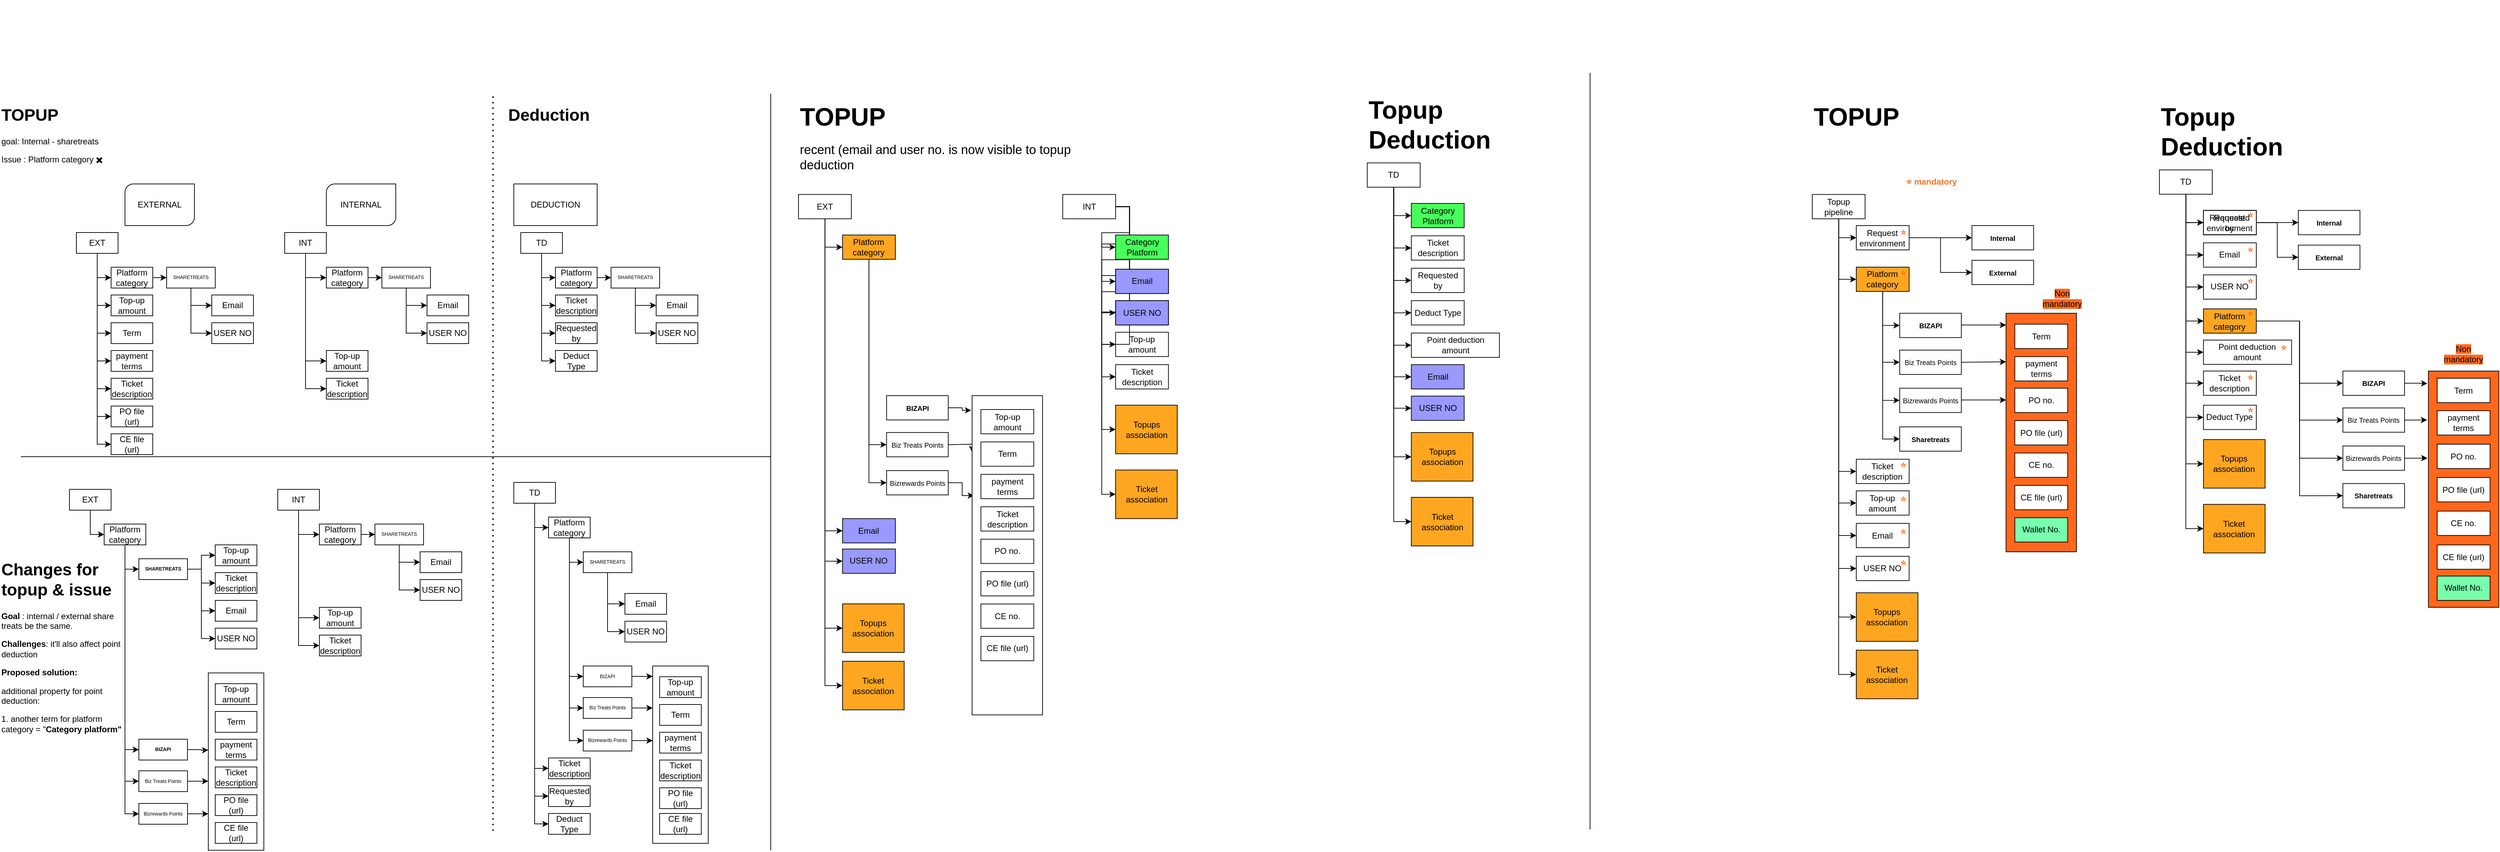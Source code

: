 <mxfile version="24.6.3" type="github">
  <diagram name="Deduction and Topup" id="UO4i1Ba0TmrfY3dvPFhu">
    <mxGraphModel dx="1501" dy="1698" grid="1" gridSize="10" guides="1" tooltips="1" connect="1" arrows="1" fold="1" page="1" pageScale="1" pageWidth="850" pageHeight="1100" math="0" shadow="0">
      <root>
        <mxCell id="0" />
        <mxCell id="1" parent="0" />
        <mxCell id="CvFwoGScMNPYBczpcx6Q-17" value="" style="group" parent="1" vertex="1" connectable="0">
          <mxGeometry x="1160" y="-135" width="1110.004" height="1185" as="geometry" />
        </mxCell>
        <mxCell id="tFD-mgPpHPgWepGsItV7-3" style="edgeStyle=orthogonalEdgeStyle;rounded=0;orthogonalLoop=1;jettySize=auto;html=1;entryX=0;entryY=0.5;entryDx=0;entryDy=0;" parent="CvFwoGScMNPYBczpcx6Q-17" source="tFD-mgPpHPgWepGsItV7-4" target="tFD-mgPpHPgWepGsItV7-7" edge="1">
          <mxGeometry relative="1" as="geometry" />
        </mxCell>
        <mxCell id="CvFwoGScMNPYBczpcx6Q-5" style="edgeStyle=orthogonalEdgeStyle;rounded=0;orthogonalLoop=1;jettySize=auto;html=1;entryX=0;entryY=0.5;entryDx=0;entryDy=0;" parent="CvFwoGScMNPYBczpcx6Q-17" source="tFD-mgPpHPgWepGsItV7-4" target="CvFwoGScMNPYBczpcx6Q-4" edge="1">
          <mxGeometry relative="1" as="geometry" />
        </mxCell>
        <mxCell id="CvFwoGScMNPYBczpcx6Q-9" style="edgeStyle=orthogonalEdgeStyle;rounded=0;orthogonalLoop=1;jettySize=auto;html=1;entryX=0;entryY=0.5;entryDx=0;entryDy=0;" parent="CvFwoGScMNPYBczpcx6Q-17" source="tFD-mgPpHPgWepGsItV7-4" target="CvFwoGScMNPYBczpcx6Q-8" edge="1">
          <mxGeometry relative="1" as="geometry" />
        </mxCell>
        <mxCell id="jp4SlT_vMWUskMpTl-hW-119" style="edgeStyle=orthogonalEdgeStyle;rounded=0;orthogonalLoop=1;jettySize=auto;html=1;entryX=0;entryY=0.5;entryDx=0;entryDy=0;" parent="CvFwoGScMNPYBczpcx6Q-17" source="tFD-mgPpHPgWepGsItV7-4" target="jp4SlT_vMWUskMpTl-hW-111" edge="1">
          <mxGeometry relative="1" as="geometry" />
        </mxCell>
        <mxCell id="jp4SlT_vMWUskMpTl-hW-120" style="edgeStyle=orthogonalEdgeStyle;rounded=0;orthogonalLoop=1;jettySize=auto;html=1;entryX=0;entryY=0.5;entryDx=0;entryDy=0;" parent="CvFwoGScMNPYBczpcx6Q-17" source="tFD-mgPpHPgWepGsItV7-4" target="jp4SlT_vMWUskMpTl-hW-110" edge="1">
          <mxGeometry relative="1" as="geometry" />
        </mxCell>
        <mxCell id="tFD-mgPpHPgWepGsItV7-4" value="EXT" style="rounded=0;whiteSpace=wrap;html=1;" parent="CvFwoGScMNPYBczpcx6Q-17" vertex="1">
          <mxGeometry y="280.197" width="76.114" height="35.025" as="geometry" />
        </mxCell>
        <mxCell id="tFD-mgPpHPgWepGsItV7-6" style="edgeStyle=orthogonalEdgeStyle;rounded=0;orthogonalLoop=1;jettySize=auto;html=1;entryX=0;entryY=0.5;entryDx=0;entryDy=0;" parent="CvFwoGScMNPYBczpcx6Q-17" source="tFD-mgPpHPgWepGsItV7-7" target="tFD-mgPpHPgWepGsItV7-23" edge="1">
          <mxGeometry relative="1" as="geometry" />
        </mxCell>
        <mxCell id="jp4SlT_vMWUskMpTl-hW-121" style="edgeStyle=orthogonalEdgeStyle;rounded=0;orthogonalLoop=1;jettySize=auto;html=1;entryX=0;entryY=0.5;entryDx=0;entryDy=0;" parent="CvFwoGScMNPYBczpcx6Q-17" source="tFD-mgPpHPgWepGsItV7-7" target="tFD-mgPpHPgWepGsItV7-25" edge="1">
          <mxGeometry relative="1" as="geometry" />
        </mxCell>
        <mxCell id="tFD-mgPpHPgWepGsItV7-7" value="Platform category" style="rounded=0;whiteSpace=wrap;html=1;fillColor=#FFA621;" parent="CvFwoGScMNPYBczpcx6Q-17" vertex="1">
          <mxGeometry x="63.429" y="338.571" width="76.114" height="35.025" as="geometry" />
        </mxCell>
        <mxCell id="tFD-mgPpHPgWepGsItV7-20" value="&lt;font style=&quot;font-size: 10px;&quot;&gt;BIZAPI&lt;/font&gt;" style="rounded=0;whiteSpace=wrap;html=1;fontSize=7;fontStyle=1" parent="CvFwoGScMNPYBczpcx6Q-17" vertex="1">
          <mxGeometry x="126.857" y="570.003" width="88.8" height="35.025" as="geometry" />
        </mxCell>
        <mxCell id="tFD-mgPpHPgWepGsItV7-23" value="&lt;font style=&quot;font-size: 10px;&quot;&gt;Biz Treats Points&lt;/font&gt;" style="rounded=0;whiteSpace=wrap;html=1;fontSize=7;" parent="CvFwoGScMNPYBczpcx6Q-17" vertex="1">
          <mxGeometry x="126.857" y="623.123" width="88.8" height="35.025" as="geometry" />
        </mxCell>
        <mxCell id="tFD-mgPpHPgWepGsItV7-24" style="edgeStyle=orthogonalEdgeStyle;rounded=0;orthogonalLoop=1;jettySize=auto;html=1;entryX=0.027;entryY=0.313;entryDx=0;entryDy=0;entryPerimeter=0;" parent="CvFwoGScMNPYBczpcx6Q-17" source="tFD-mgPpHPgWepGsItV7-25" target="tFD-mgPpHPgWepGsItV7-2" edge="1">
          <mxGeometry relative="1" as="geometry">
            <mxPoint x="253.714" y="825.998" as="targetPoint" />
          </mxGeometry>
        </mxCell>
        <mxCell id="tFD-mgPpHPgWepGsItV7-25" value="&lt;font style=&quot;font-size: 10px;&quot;&gt;Bizrewards Points&lt;/font&gt;" style="rounded=0;whiteSpace=wrap;html=1;fontSize=7;" parent="CvFwoGScMNPYBczpcx6Q-17" vertex="1">
          <mxGeometry x="126.857" y="677.995" width="88.8" height="35.025" as="geometry" />
        </mxCell>
        <mxCell id="tFD-mgPpHPgWepGsItV7-26" style="edgeStyle=orthogonalEdgeStyle;rounded=0;orthogonalLoop=1;jettySize=auto;html=1;entryX=-0.013;entryY=0.046;entryDx=0;entryDy=0;entryPerimeter=0;" parent="CvFwoGScMNPYBczpcx6Q-17" source="tFD-mgPpHPgWepGsItV7-20" target="tFD-mgPpHPgWepGsItV7-2" edge="1">
          <mxGeometry relative="1" as="geometry">
            <mxPoint x="253.714" y="718.589" as="targetPoint" />
          </mxGeometry>
        </mxCell>
        <mxCell id="tFD-mgPpHPgWepGsItV7-27" style="edgeStyle=orthogonalEdgeStyle;rounded=0;orthogonalLoop=1;jettySize=auto;html=1;entryX=0;entryY=0.177;entryDx=0;entryDy=0;entryPerimeter=0;exitX=1;exitY=0.5;exitDx=0;exitDy=0;" parent="CvFwoGScMNPYBczpcx6Q-17" source="tFD-mgPpHPgWepGsItV7-23" target="tFD-mgPpHPgWepGsItV7-2" edge="1">
          <mxGeometry relative="1" as="geometry">
            <mxPoint x="253.714" y="771.126" as="targetPoint" />
            <Array as="points">
              <mxPoint x="220" y="641" />
              <mxPoint x="240" y="640" />
            </Array>
          </mxGeometry>
        </mxCell>
        <mxCell id="tFD-mgPpHPgWepGsItV7-34" value="Top-up amount" style="rounded=0;whiteSpace=wrap;html=1;" parent="CvFwoGScMNPYBczpcx6Q-17" vertex="1">
          <mxGeometry x="456.686" y="478.67" width="76.114" height="35.025" as="geometry" />
        </mxCell>
        <mxCell id="tFD-mgPpHPgWepGsItV7-35" value="Ticket description" style="rounded=0;whiteSpace=wrap;html=1;" parent="CvFwoGScMNPYBczpcx6Q-17" vertex="1">
          <mxGeometry x="456.686" y="525.369" width="76.114" height="35.025" as="geometry" />
        </mxCell>
        <mxCell id="tFD-mgPpHPgWepGsItV7-36" style="edgeStyle=orthogonalEdgeStyle;rounded=0;orthogonalLoop=1;jettySize=auto;html=1;entryX=0;entryY=0.5;entryDx=0;entryDy=0;" parent="CvFwoGScMNPYBczpcx6Q-17" source="tFD-mgPpHPgWepGsItV7-39" target="tFD-mgPpHPgWepGsItV7-41" edge="1">
          <mxGeometry relative="1" as="geometry" />
        </mxCell>
        <mxCell id="tFD-mgPpHPgWepGsItV7-37" style="edgeStyle=orthogonalEdgeStyle;rounded=0;orthogonalLoop=1;jettySize=auto;html=1;entryX=0;entryY=0.5;entryDx=0;entryDy=0;" parent="CvFwoGScMNPYBczpcx6Q-17" source="tFD-mgPpHPgWepGsItV7-39" target="tFD-mgPpHPgWepGsItV7-34" edge="1">
          <mxGeometry relative="1" as="geometry" />
        </mxCell>
        <mxCell id="tFD-mgPpHPgWepGsItV7-38" style="edgeStyle=orthogonalEdgeStyle;rounded=0;orthogonalLoop=1;jettySize=auto;html=1;entryX=0;entryY=0.5;entryDx=0;entryDy=0;" parent="CvFwoGScMNPYBczpcx6Q-17" source="tFD-mgPpHPgWepGsItV7-39" target="tFD-mgPpHPgWepGsItV7-35" edge="1">
          <mxGeometry relative="1" as="geometry" />
        </mxCell>
        <mxCell id="CvFwoGScMNPYBczpcx6Q-15" style="edgeStyle=orthogonalEdgeStyle;rounded=0;orthogonalLoop=1;jettySize=auto;html=1;entryX=0;entryY=0.5;entryDx=0;entryDy=0;" parent="CvFwoGScMNPYBczpcx6Q-17" source="tFD-mgPpHPgWepGsItV7-39" target="CvFwoGScMNPYBczpcx6Q-13" edge="1">
          <mxGeometry relative="1" as="geometry" />
        </mxCell>
        <mxCell id="CvFwoGScMNPYBczpcx6Q-16" style="edgeStyle=orthogonalEdgeStyle;rounded=0;orthogonalLoop=1;jettySize=auto;html=1;entryX=0;entryY=0.5;entryDx=0;entryDy=0;" parent="CvFwoGScMNPYBczpcx6Q-17" source="tFD-mgPpHPgWepGsItV7-39" target="CvFwoGScMNPYBczpcx6Q-14" edge="1">
          <mxGeometry relative="1" as="geometry" />
        </mxCell>
        <mxCell id="jp4SlT_vMWUskMpTl-hW-126" style="edgeStyle=orthogonalEdgeStyle;rounded=0;orthogonalLoop=1;jettySize=auto;html=1;entryX=0;entryY=0.5;entryDx=0;entryDy=0;" parent="CvFwoGScMNPYBczpcx6Q-17" source="tFD-mgPpHPgWepGsItV7-39" target="jp4SlT_vMWUskMpTl-hW-124" edge="1">
          <mxGeometry relative="1" as="geometry" />
        </mxCell>
        <mxCell id="jp4SlT_vMWUskMpTl-hW-127" style="edgeStyle=orthogonalEdgeStyle;rounded=0;orthogonalLoop=1;jettySize=auto;html=1;entryX=0;entryY=0.5;entryDx=0;entryDy=0;" parent="CvFwoGScMNPYBczpcx6Q-17" source="tFD-mgPpHPgWepGsItV7-39" target="jp4SlT_vMWUskMpTl-hW-125" edge="1">
          <mxGeometry relative="1" as="geometry" />
        </mxCell>
        <mxCell id="tFD-mgPpHPgWepGsItV7-39" value="INT" style="rounded=0;whiteSpace=wrap;html=1;" parent="CvFwoGScMNPYBczpcx6Q-17" vertex="1">
          <mxGeometry x="380.571" y="280.197" width="76.114" height="35.025" as="geometry" />
        </mxCell>
        <mxCell id="tFD-mgPpHPgWepGsItV7-41" value="Category Platform" style="rounded=0;whiteSpace=wrap;html=1;fillColor=#47FF5A;" parent="CvFwoGScMNPYBczpcx6Q-17" vertex="1">
          <mxGeometry x="456.686" y="338.571" width="76.114" height="35.025" as="geometry" />
        </mxCell>
        <mxCell id="tFD-mgPpHPgWepGsItV7-50" value="Category Platform" style="rounded=0;whiteSpace=wrap;html=1;fillColor=#47FF5A;" parent="CvFwoGScMNPYBczpcx6Q-17" vertex="1">
          <mxGeometry x="882.623" y="293.062" width="76.114" height="35.025" as="geometry" />
        </mxCell>
        <mxCell id="tFD-mgPpHPgWepGsItV7-56" value="Ticket description" style="rounded=0;whiteSpace=wrap;html=1;" parent="CvFwoGScMNPYBczpcx6Q-17" vertex="1">
          <mxGeometry x="882.623" y="339.761" width="76.114" height="35.025" as="geometry" />
        </mxCell>
        <mxCell id="tFD-mgPpHPgWepGsItV7-57" value="Requested by" style="rounded=0;whiteSpace=wrap;html=1;" parent="CvFwoGScMNPYBczpcx6Q-17" vertex="1">
          <mxGeometry x="882.623" y="386.461" width="76.114" height="35.025" as="geometry" />
        </mxCell>
        <mxCell id="tFD-mgPpHPgWepGsItV7-58" value="Deduct Type" style="rounded=0;whiteSpace=wrap;html=1;" parent="CvFwoGScMNPYBczpcx6Q-17" vertex="1">
          <mxGeometry x="882.623" y="433.16" width="76.114" height="35.025" as="geometry" />
        </mxCell>
        <mxCell id="tFD-mgPpHPgWepGsItV7-59" style="edgeStyle=orthogonalEdgeStyle;rounded=0;orthogonalLoop=1;jettySize=auto;html=1;entryX=0;entryY=0.5;entryDx=0;entryDy=0;" parent="CvFwoGScMNPYBczpcx6Q-17" source="tFD-mgPpHPgWepGsItV7-63" target="tFD-mgPpHPgWepGsItV7-50" edge="1">
          <mxGeometry relative="1" as="geometry" />
        </mxCell>
        <mxCell id="tFD-mgPpHPgWepGsItV7-60" style="edgeStyle=orthogonalEdgeStyle;rounded=0;orthogonalLoop=1;jettySize=auto;html=1;entryX=0;entryY=0.5;entryDx=0;entryDy=0;" parent="CvFwoGScMNPYBczpcx6Q-17" source="tFD-mgPpHPgWepGsItV7-63" target="tFD-mgPpHPgWepGsItV7-56" edge="1">
          <mxGeometry relative="1" as="geometry" />
        </mxCell>
        <mxCell id="tFD-mgPpHPgWepGsItV7-61" style="edgeStyle=orthogonalEdgeStyle;rounded=0;orthogonalLoop=1;jettySize=auto;html=1;entryX=0;entryY=0.5;entryDx=0;entryDy=0;" parent="CvFwoGScMNPYBczpcx6Q-17" source="tFD-mgPpHPgWepGsItV7-63" target="tFD-mgPpHPgWepGsItV7-57" edge="1">
          <mxGeometry relative="1" as="geometry" />
        </mxCell>
        <mxCell id="tFD-mgPpHPgWepGsItV7-62" style="edgeStyle=orthogonalEdgeStyle;rounded=0;orthogonalLoop=1;jettySize=auto;html=1;entryX=0;entryY=0.5;entryDx=0;entryDy=0;" parent="CvFwoGScMNPYBczpcx6Q-17" source="tFD-mgPpHPgWepGsItV7-63" target="tFD-mgPpHPgWepGsItV7-58" edge="1">
          <mxGeometry relative="1" as="geometry" />
        </mxCell>
        <mxCell id="tFD-mgPpHPgWepGsItV7-65" style="edgeStyle=orthogonalEdgeStyle;rounded=0;orthogonalLoop=1;jettySize=auto;html=1;entryX=0;entryY=0.5;entryDx=0;entryDy=0;" parent="CvFwoGScMNPYBczpcx6Q-17" source="tFD-mgPpHPgWepGsItV7-63" target="tFD-mgPpHPgWepGsItV7-64" edge="1">
          <mxGeometry relative="1" as="geometry" />
        </mxCell>
        <mxCell id="CvFwoGScMNPYBczpcx6Q-11" style="edgeStyle=orthogonalEdgeStyle;rounded=0;orthogonalLoop=1;jettySize=auto;html=1;entryX=0;entryY=0.5;entryDx=0;entryDy=0;" parent="CvFwoGScMNPYBczpcx6Q-17" source="tFD-mgPpHPgWepGsItV7-63" target="CvFwoGScMNPYBczpcx6Q-6" edge="1">
          <mxGeometry relative="1" as="geometry" />
        </mxCell>
        <mxCell id="CvFwoGScMNPYBczpcx6Q-12" style="edgeStyle=orthogonalEdgeStyle;rounded=0;orthogonalLoop=1;jettySize=auto;html=1;entryX=0;entryY=0.5;entryDx=0;entryDy=0;" parent="CvFwoGScMNPYBczpcx6Q-17" source="tFD-mgPpHPgWepGsItV7-63" target="CvFwoGScMNPYBczpcx6Q-7" edge="1">
          <mxGeometry relative="1" as="geometry" />
        </mxCell>
        <mxCell id="aQa93u4lc_Z018DIoV98-7" style="edgeStyle=orthogonalEdgeStyle;rounded=0;orthogonalLoop=1;jettySize=auto;html=1;entryX=0;entryY=0.5;entryDx=0;entryDy=0;" parent="CvFwoGScMNPYBczpcx6Q-17" source="tFD-mgPpHPgWepGsItV7-63" target="aQa93u4lc_Z018DIoV98-5" edge="1">
          <mxGeometry relative="1" as="geometry" />
        </mxCell>
        <mxCell id="aQa93u4lc_Z018DIoV98-8" style="edgeStyle=orthogonalEdgeStyle;rounded=0;orthogonalLoop=1;jettySize=auto;html=1;entryX=0;entryY=0.5;entryDx=0;entryDy=0;" parent="CvFwoGScMNPYBczpcx6Q-17" source="tFD-mgPpHPgWepGsItV7-63" target="aQa93u4lc_Z018DIoV98-6" edge="1">
          <mxGeometry relative="1" as="geometry" />
        </mxCell>
        <mxCell id="tFD-mgPpHPgWepGsItV7-63" value="TD" style="rounded=0;whiteSpace=wrap;html=1;" parent="CvFwoGScMNPYBczpcx6Q-17" vertex="1">
          <mxGeometry x="819.194" y="234.688" width="76.114" height="35.025" as="geometry" />
        </mxCell>
        <mxCell id="tFD-mgPpHPgWepGsItV7-64" value="Point deduction amount" style="rounded=0;whiteSpace=wrap;html=1;" parent="CvFwoGScMNPYBczpcx6Q-17" vertex="1">
          <mxGeometry x="882.623" y="479.86" width="126.857" height="35.025" as="geometry" />
        </mxCell>
        <mxCell id="tFD-mgPpHPgWepGsItV7-66" value="&lt;h1 style=&quot;margin-top: 0px;&quot;&gt;&lt;font style=&quot;font-size: 36px;&quot;&gt;TOPUP&lt;/font&gt;&lt;/h1&gt;&lt;p&gt;&lt;span style=&quot;font-size: 18px;&quot;&gt;recent (email and user no. is now visible to topup deduction&lt;/span&gt;&lt;/p&gt;" style="text;html=1;whiteSpace=wrap;overflow=hidden;rounded=0;" parent="CvFwoGScMNPYBczpcx6Q-17" vertex="1">
          <mxGeometry y="140.1" width="469.371" height="140.099" as="geometry" />
        </mxCell>
        <mxCell id="tFD-mgPpHPgWepGsItV7-67" value="&lt;h1 style=&quot;margin-top: 0px;&quot;&gt;&lt;font style=&quot;font-size: 36px;&quot;&gt;Topup Deduction&lt;/font&gt;&lt;/h1&gt;" style="text;html=1;whiteSpace=wrap;overflow=hidden;rounded=0;" parent="CvFwoGScMNPYBczpcx6Q-17" vertex="1">
          <mxGeometry x="819.197" y="129.997" width="241.029" height="81.724" as="geometry" />
        </mxCell>
        <mxCell id="CvFwoGScMNPYBczpcx6Q-4" value="Topups&lt;div&gt;association&lt;/div&gt;" style="rounded=0;whiteSpace=wrap;html=1;fillColor=#FFA621;" parent="CvFwoGScMNPYBczpcx6Q-17" vertex="1">
          <mxGeometry x="63.429" y="869.999" width="88.8" height="70.049" as="geometry" />
        </mxCell>
        <mxCell id="CvFwoGScMNPYBczpcx6Q-6" value="Topups&lt;div&gt;association&lt;/div&gt;" style="rounded=0;whiteSpace=wrap;html=1;fillColor=#FFA621;" parent="CvFwoGScMNPYBczpcx6Q-17" vertex="1">
          <mxGeometry x="882.623" y="623.124" width="88.8" height="70.049" as="geometry" />
        </mxCell>
        <mxCell id="CvFwoGScMNPYBczpcx6Q-7" value="Ticket&lt;div&gt;association&lt;/div&gt;" style="rounded=0;whiteSpace=wrap;html=1;fillColor=#FFA621;" parent="CvFwoGScMNPYBczpcx6Q-17" vertex="1">
          <mxGeometry x="882.623" y="716.523" width="88.8" height="70.049" as="geometry" />
        </mxCell>
        <mxCell id="CvFwoGScMNPYBczpcx6Q-8" value="Ticket&lt;div&gt;association&lt;/div&gt;" style="rounded=0;whiteSpace=wrap;html=1;fillColor=#FFA621;" parent="CvFwoGScMNPYBczpcx6Q-17" vertex="1">
          <mxGeometry x="63.429" y="952.691" width="88.8" height="70.049" as="geometry" />
        </mxCell>
        <mxCell id="CvFwoGScMNPYBczpcx6Q-13" value="Topups&lt;div&gt;association&lt;/div&gt;" style="rounded=0;whiteSpace=wrap;html=1;fillColor=#FFA621;" parent="CvFwoGScMNPYBczpcx6Q-17" vertex="1">
          <mxGeometry x="456.686" y="583.744" width="88.8" height="70.049" as="geometry" />
        </mxCell>
        <mxCell id="CvFwoGScMNPYBczpcx6Q-14" value="Ticket&lt;div&gt;association&lt;/div&gt;" style="rounded=0;whiteSpace=wrap;html=1;fillColor=#FFA621;" parent="CvFwoGScMNPYBczpcx6Q-17" vertex="1">
          <mxGeometry x="456.686" y="677.143" width="88.8" height="70.049" as="geometry" />
        </mxCell>
        <mxCell id="jp4SlT_vMWUskMpTl-hW-97" value="Email" style="rounded=0;whiteSpace=wrap;html=1;" parent="CvFwoGScMNPYBczpcx6Q-17" vertex="1">
          <mxGeometry x="456.689" y="387.891" width="76.114" height="35.025" as="geometry" />
        </mxCell>
        <mxCell id="jp4SlT_vMWUskMpTl-hW-98" value="USER NO" style="rounded=0;whiteSpace=wrap;html=1;" parent="CvFwoGScMNPYBczpcx6Q-17" vertex="1">
          <mxGeometry x="456.689" y="433.16" width="76.114" height="35.025" as="geometry" />
        </mxCell>
        <mxCell id="jp4SlT_vMWUskMpTl-hW-110" value="USER NO" style="rounded=0;whiteSpace=wrap;html=1;fillColor=#9999FF;" parent="CvFwoGScMNPYBczpcx6Q-17" vertex="1">
          <mxGeometry x="63.43" y="790.965" width="76.114" height="35.025" as="geometry" />
        </mxCell>
        <mxCell id="jp4SlT_vMWUskMpTl-hW-111" value="Email" style="rounded=0;whiteSpace=wrap;html=1;fillColor=#9999FF;" parent="CvFwoGScMNPYBczpcx6Q-17" vertex="1">
          <mxGeometry x="63.43" y="747.195" width="76.114" height="35.025" as="geometry" />
        </mxCell>
        <mxCell id="jp4SlT_vMWUskMpTl-hW-112" value="" style="group" parent="CvFwoGScMNPYBczpcx6Q-17" vertex="1" connectable="0">
          <mxGeometry x="250" y="570" width="101.49" height="460" as="geometry" />
        </mxCell>
        <mxCell id="tFD-mgPpHPgWepGsItV7-2" value="" style="rounded=0;whiteSpace=wrap;html=1;" parent="jp4SlT_vMWUskMpTl-hW-112" vertex="1">
          <mxGeometry width="101.49" height="460" as="geometry" />
        </mxCell>
        <mxCell id="tFD-mgPpHPgWepGsItV7-15" value="Top-up amount" style="rounded=0;whiteSpace=wrap;html=1;" parent="jp4SlT_vMWUskMpTl-hW-112" vertex="1">
          <mxGeometry x="12.69" y="20.004" width="76.114" height="35.025" as="geometry" />
        </mxCell>
        <mxCell id="tFD-mgPpHPgWepGsItV7-16" value="Term" style="rounded=0;whiteSpace=wrap;html=1;" parent="jp4SlT_vMWUskMpTl-hW-112" vertex="1">
          <mxGeometry x="12.69" y="66.703" width="76.114" height="35.025" as="geometry" />
        </mxCell>
        <mxCell id="tFD-mgPpHPgWepGsItV7-17" value="payment terms" style="rounded=0;whiteSpace=wrap;html=1;" parent="jp4SlT_vMWUskMpTl-hW-112" vertex="1">
          <mxGeometry x="12.69" y="113.403" width="76.114" height="35.025" as="geometry" />
        </mxCell>
        <mxCell id="tFD-mgPpHPgWepGsItV7-18" value="Ticket description" style="rounded=0;whiteSpace=wrap;html=1;" parent="jp4SlT_vMWUskMpTl-hW-112" vertex="1">
          <mxGeometry x="12.69" y="160.102" width="76.114" height="35.025" as="geometry" />
        </mxCell>
        <mxCell id="tFD-mgPpHPgWepGsItV7-19" value="PO file (url)" style="rounded=0;whiteSpace=wrap;html=1;" parent="jp4SlT_vMWUskMpTl-hW-112" vertex="1">
          <mxGeometry x="12.69" y="253.501" width="76.114" height="35.025" as="geometry" />
        </mxCell>
        <mxCell id="tFD-mgPpHPgWepGsItV7-28" value="CE file (url)" style="rounded=0;whiteSpace=wrap;html=1;" parent="jp4SlT_vMWUskMpTl-hW-112" vertex="1">
          <mxGeometry x="12.69" y="346.9" width="76.114" height="35.025" as="geometry" />
        </mxCell>
        <mxCell id="CvFwoGScMNPYBczpcx6Q-2" value="PO no." style="rounded=0;whiteSpace=wrap;html=1;fillColor=default;" parent="jp4SlT_vMWUskMpTl-hW-112" vertex="1">
          <mxGeometry x="12.69" y="206.802" width="76.114" height="35.025" as="geometry" />
        </mxCell>
        <mxCell id="CvFwoGScMNPYBczpcx6Q-3" value="CE no." style="rounded=0;whiteSpace=wrap;html=1;fillColor=default;" parent="jp4SlT_vMWUskMpTl-hW-112" vertex="1">
          <mxGeometry x="12.69" y="300.201" width="76.114" height="35.025" as="geometry" />
        </mxCell>
        <mxCell id="jp4SlT_vMWUskMpTl-hW-124" value="Email" style="rounded=0;whiteSpace=wrap;html=1;fillColor=#9999FF;" parent="CvFwoGScMNPYBczpcx6Q-17" vertex="1">
          <mxGeometry x="456.69" y="387.895" width="76.114" height="35.025" as="geometry" />
        </mxCell>
        <mxCell id="jp4SlT_vMWUskMpTl-hW-125" value="USER NO" style="rounded=0;whiteSpace=wrap;html=1;fillColor=#9999FF;" parent="CvFwoGScMNPYBczpcx6Q-17" vertex="1">
          <mxGeometry x="456.69" y="433.165" width="76.114" height="35.025" as="geometry" />
        </mxCell>
        <mxCell id="aQa93u4lc_Z018DIoV98-5" value="Email" style="rounded=0;whiteSpace=wrap;html=1;fillColor=#9999FF;" parent="CvFwoGScMNPYBczpcx6Q-17" vertex="1">
          <mxGeometry x="882.62" y="525.365" width="76.114" height="35.025" as="geometry" />
        </mxCell>
        <mxCell id="aQa93u4lc_Z018DIoV98-6" value="USER NO" style="rounded=0;whiteSpace=wrap;html=1;fillColor=#9999FF;" parent="CvFwoGScMNPYBczpcx6Q-17" vertex="1">
          <mxGeometry x="882.62" y="570.635" width="76.114" height="35.025" as="geometry" />
        </mxCell>
        <mxCell id="DGBJH2zSqV6qEoHmrK1D-121" value="" style="rounded=0;whiteSpace=wrap;html=1;" parent="1" vertex="1">
          <mxGeometry x="310" y="834.5" width="80" height="255.5" as="geometry" />
        </mxCell>
        <mxCell id="DGBJH2zSqV6qEoHmrK1D-8" value="" style="group" parent="1" vertex="1" connectable="0">
          <mxGeometry x="480" y="130" width="100" height="60" as="geometry" />
        </mxCell>
        <mxCell id="DGBJH2zSqV6qEoHmrK1D-4" value="" style="verticalLabelPosition=bottom;verticalAlign=top;html=1;shape=mxgraph.basic.diag_round_rect;dx=6;whiteSpace=wrap;" parent="DGBJH2zSqV6qEoHmrK1D-8" vertex="1">
          <mxGeometry width="100" height="60" as="geometry" />
        </mxCell>
        <mxCell id="DGBJH2zSqV6qEoHmrK1D-6" value="INTERNAL" style="text;html=1;align=center;verticalAlign=middle;whiteSpace=wrap;rounded=0;" parent="DGBJH2zSqV6qEoHmrK1D-8" vertex="1">
          <mxGeometry x="20" y="15" width="60" height="30" as="geometry" />
        </mxCell>
        <mxCell id="DGBJH2zSqV6qEoHmrK1D-9" value="&lt;h1 style=&quot;margin-top: 0px;&quot;&gt;TOPUP&lt;/h1&gt;&lt;p&gt;goal: Internal - sharetreats&lt;/p&gt;&lt;p&gt;Issue : Platform category ✖️&lt;/p&gt;" style="text;html=1;whiteSpace=wrap;overflow=hidden;rounded=0;" parent="1" vertex="1">
          <mxGeometry x="10" y="10" width="180" height="120" as="geometry" />
        </mxCell>
        <mxCell id="DGBJH2zSqV6qEoHmrK1D-12" style="edgeStyle=orthogonalEdgeStyle;rounded=0;orthogonalLoop=1;jettySize=auto;html=1;entryX=0;entryY=0.5;entryDx=0;entryDy=0;" parent="1" source="DGBJH2zSqV6qEoHmrK1D-10" target="DGBJH2zSqV6qEoHmrK1D-11" edge="1">
          <mxGeometry relative="1" as="geometry" />
        </mxCell>
        <mxCell id="DGBJH2zSqV6qEoHmrK1D-18" style="edgeStyle=orthogonalEdgeStyle;rounded=0;orthogonalLoop=1;jettySize=auto;html=1;entryX=0;entryY=0.5;entryDx=0;entryDy=0;" parent="1" source="DGBJH2zSqV6qEoHmrK1D-10" target="DGBJH2zSqV6qEoHmrK1D-14" edge="1">
          <mxGeometry relative="1" as="geometry" />
        </mxCell>
        <mxCell id="DGBJH2zSqV6qEoHmrK1D-19" style="edgeStyle=orthogonalEdgeStyle;rounded=0;orthogonalLoop=1;jettySize=auto;html=1;entryX=0;entryY=0.5;entryDx=0;entryDy=0;" parent="1" source="DGBJH2zSqV6qEoHmrK1D-10" target="DGBJH2zSqV6qEoHmrK1D-15" edge="1">
          <mxGeometry relative="1" as="geometry" />
        </mxCell>
        <mxCell id="DGBJH2zSqV6qEoHmrK1D-20" style="edgeStyle=orthogonalEdgeStyle;rounded=0;orthogonalLoop=1;jettySize=auto;html=1;entryX=0;entryY=0.5;entryDx=0;entryDy=0;" parent="1" source="DGBJH2zSqV6qEoHmrK1D-10" target="DGBJH2zSqV6qEoHmrK1D-16" edge="1">
          <mxGeometry relative="1" as="geometry" />
        </mxCell>
        <mxCell id="DGBJH2zSqV6qEoHmrK1D-22" style="edgeStyle=orthogonalEdgeStyle;rounded=0;orthogonalLoop=1;jettySize=auto;html=1;entryX=0;entryY=0.5;entryDx=0;entryDy=0;" parent="1" source="DGBJH2zSqV6qEoHmrK1D-10" target="DGBJH2zSqV6qEoHmrK1D-21" edge="1">
          <mxGeometry relative="1" as="geometry" />
        </mxCell>
        <mxCell id="DGBJH2zSqV6qEoHmrK1D-25" style="edgeStyle=orthogonalEdgeStyle;rounded=0;orthogonalLoop=1;jettySize=auto;html=1;entryX=0;entryY=0.5;entryDx=0;entryDy=0;" parent="1" source="DGBJH2zSqV6qEoHmrK1D-10" target="DGBJH2zSqV6qEoHmrK1D-23" edge="1">
          <mxGeometry relative="1" as="geometry" />
        </mxCell>
        <mxCell id="DGBJH2zSqV6qEoHmrK1D-26" style="edgeStyle=orthogonalEdgeStyle;rounded=0;orthogonalLoop=1;jettySize=auto;html=1;entryX=0;entryY=0.5;entryDx=0;entryDy=0;" parent="1" source="DGBJH2zSqV6qEoHmrK1D-10" target="DGBJH2zSqV6qEoHmrK1D-24" edge="1">
          <mxGeometry relative="1" as="geometry" />
        </mxCell>
        <mxCell id="DGBJH2zSqV6qEoHmrK1D-10" value="EXT" style="rounded=0;whiteSpace=wrap;html=1;" parent="1" vertex="1">
          <mxGeometry x="120" y="200" width="60" height="30" as="geometry" />
        </mxCell>
        <mxCell id="DGBJH2zSqV6qEoHmrK1D-30" style="edgeStyle=orthogonalEdgeStyle;rounded=0;orthogonalLoop=1;jettySize=auto;html=1;entryX=0;entryY=0.5;entryDx=0;entryDy=0;" parent="1" source="DGBJH2zSqV6qEoHmrK1D-11" target="DGBJH2zSqV6qEoHmrK1D-29" edge="1">
          <mxGeometry relative="1" as="geometry" />
        </mxCell>
        <mxCell id="DGBJH2zSqV6qEoHmrK1D-11" value="Platform category" style="rounded=0;whiteSpace=wrap;html=1;" parent="1" vertex="1">
          <mxGeometry x="170" y="250" width="60" height="30" as="geometry" />
        </mxCell>
        <mxCell id="DGBJH2zSqV6qEoHmrK1D-14" value="Top-up amount" style="rounded=0;whiteSpace=wrap;html=1;" parent="1" vertex="1">
          <mxGeometry x="170" y="290" width="60" height="30" as="geometry" />
        </mxCell>
        <mxCell id="DGBJH2zSqV6qEoHmrK1D-15" value="Term" style="rounded=0;whiteSpace=wrap;html=1;" parent="1" vertex="1">
          <mxGeometry x="170" y="330" width="60" height="30" as="geometry" />
        </mxCell>
        <mxCell id="DGBJH2zSqV6qEoHmrK1D-16" value="payment terms" style="rounded=0;whiteSpace=wrap;html=1;" parent="1" vertex="1">
          <mxGeometry x="170" y="370" width="60" height="30" as="geometry" />
        </mxCell>
        <mxCell id="DGBJH2zSqV6qEoHmrK1D-21" value="Ticket description" style="rounded=0;whiteSpace=wrap;html=1;" parent="1" vertex="1">
          <mxGeometry x="170" y="410" width="60" height="30" as="geometry" />
        </mxCell>
        <mxCell id="DGBJH2zSqV6qEoHmrK1D-23" value="PO file (url)" style="rounded=0;whiteSpace=wrap;html=1;" parent="1" vertex="1">
          <mxGeometry x="170" y="450" width="60" height="30" as="geometry" />
        </mxCell>
        <mxCell id="DGBJH2zSqV6qEoHmrK1D-24" value="CE file (url)" style="rounded=0;whiteSpace=wrap;html=1;" parent="1" vertex="1">
          <mxGeometry x="170" y="490" width="60" height="30" as="geometry" />
        </mxCell>
        <mxCell id="DGBJH2zSqV6qEoHmrK1D-27" value="" style="group" parent="1" vertex="1" connectable="0">
          <mxGeometry x="190" y="130" width="100" height="60" as="geometry" />
        </mxCell>
        <mxCell id="DGBJH2zSqV6qEoHmrK1D-5" value="" style="verticalLabelPosition=bottom;verticalAlign=top;html=1;shape=mxgraph.basic.diag_round_rect;dx=6;whiteSpace=wrap;" parent="DGBJH2zSqV6qEoHmrK1D-27" vertex="1">
          <mxGeometry width="100" height="60" as="geometry" />
        </mxCell>
        <mxCell id="DGBJH2zSqV6qEoHmrK1D-7" value="EXTERNAL" style="text;strokeColor=none;align=center;fillColor=none;html=1;verticalAlign=middle;whiteSpace=wrap;rounded=0;" parent="DGBJH2zSqV6qEoHmrK1D-27" vertex="1">
          <mxGeometry x="20" y="15" width="60" height="30" as="geometry" />
        </mxCell>
        <mxCell id="DGBJH2zSqV6qEoHmrK1D-34" style="edgeStyle=orthogonalEdgeStyle;rounded=0;orthogonalLoop=1;jettySize=auto;html=1;entryX=0;entryY=0.5;entryDx=0;entryDy=0;" parent="1" source="DGBJH2zSqV6qEoHmrK1D-29" target="DGBJH2zSqV6qEoHmrK1D-32" edge="1">
          <mxGeometry relative="1" as="geometry" />
        </mxCell>
        <mxCell id="DGBJH2zSqV6qEoHmrK1D-35" style="edgeStyle=orthogonalEdgeStyle;rounded=0;orthogonalLoop=1;jettySize=auto;html=1;entryX=0;entryY=0.5;entryDx=0;entryDy=0;" parent="1" source="DGBJH2zSqV6qEoHmrK1D-29" target="DGBJH2zSqV6qEoHmrK1D-33" edge="1">
          <mxGeometry relative="1" as="geometry" />
        </mxCell>
        <mxCell id="DGBJH2zSqV6qEoHmrK1D-29" value="SHARETREATS" style="rounded=0;whiteSpace=wrap;html=1;fontSize=7;" parent="1" vertex="1">
          <mxGeometry x="250" y="250" width="70" height="30" as="geometry" />
        </mxCell>
        <mxCell id="DGBJH2zSqV6qEoHmrK1D-32" value="USER NO" style="rounded=0;whiteSpace=wrap;html=1;" parent="1" vertex="1">
          <mxGeometry x="315" y="330" width="60" height="30" as="geometry" />
        </mxCell>
        <mxCell id="DGBJH2zSqV6qEoHmrK1D-33" value="Email" style="rounded=0;whiteSpace=wrap;html=1;" parent="1" vertex="1">
          <mxGeometry x="315" y="290" width="60" height="30" as="geometry" />
        </mxCell>
        <mxCell id="DGBJH2zSqV6qEoHmrK1D-36" value="Top-up amount" style="rounded=0;whiteSpace=wrap;html=1;" parent="1" vertex="1">
          <mxGeometry x="480" y="370" width="60" height="30" as="geometry" />
        </mxCell>
        <mxCell id="DGBJH2zSqV6qEoHmrK1D-37" value="Ticket description" style="rounded=0;whiteSpace=wrap;html=1;" parent="1" vertex="1">
          <mxGeometry x="480" y="410" width="60" height="30" as="geometry" />
        </mxCell>
        <mxCell id="DGBJH2zSqV6qEoHmrK1D-48" style="edgeStyle=orthogonalEdgeStyle;rounded=0;orthogonalLoop=1;jettySize=auto;html=1;entryX=0;entryY=0.5;entryDx=0;entryDy=0;" parent="1" source="DGBJH2zSqV6qEoHmrK1D-40" target="DGBJH2zSqV6qEoHmrK1D-42" edge="1">
          <mxGeometry relative="1" as="geometry" />
        </mxCell>
        <mxCell id="DGBJH2zSqV6qEoHmrK1D-49" style="edgeStyle=orthogonalEdgeStyle;rounded=0;orthogonalLoop=1;jettySize=auto;html=1;entryX=0;entryY=0.5;entryDx=0;entryDy=0;" parent="1" source="DGBJH2zSqV6qEoHmrK1D-40" target="DGBJH2zSqV6qEoHmrK1D-36" edge="1">
          <mxGeometry relative="1" as="geometry" />
        </mxCell>
        <mxCell id="DGBJH2zSqV6qEoHmrK1D-50" style="edgeStyle=orthogonalEdgeStyle;rounded=0;orthogonalLoop=1;jettySize=auto;html=1;entryX=0;entryY=0.5;entryDx=0;entryDy=0;" parent="1" source="DGBJH2zSqV6qEoHmrK1D-40" target="DGBJH2zSqV6qEoHmrK1D-37" edge="1">
          <mxGeometry relative="1" as="geometry" />
        </mxCell>
        <mxCell id="DGBJH2zSqV6qEoHmrK1D-40" value="INT" style="rounded=0;whiteSpace=wrap;html=1;" parent="1" vertex="1">
          <mxGeometry x="420" y="200" width="60" height="30" as="geometry" />
        </mxCell>
        <mxCell id="DGBJH2zSqV6qEoHmrK1D-41" style="edgeStyle=orthogonalEdgeStyle;rounded=0;orthogonalLoop=1;jettySize=auto;html=1;entryX=0;entryY=0.5;entryDx=0;entryDy=0;" parent="1" source="DGBJH2zSqV6qEoHmrK1D-42" target="DGBJH2zSqV6qEoHmrK1D-45" edge="1">
          <mxGeometry relative="1" as="geometry" />
        </mxCell>
        <mxCell id="DGBJH2zSqV6qEoHmrK1D-42" value="Platform category" style="rounded=0;whiteSpace=wrap;html=1;" parent="1" vertex="1">
          <mxGeometry x="480" y="250" width="60" height="30" as="geometry" />
        </mxCell>
        <mxCell id="DGBJH2zSqV6qEoHmrK1D-43" style="edgeStyle=orthogonalEdgeStyle;rounded=0;orthogonalLoop=1;jettySize=auto;html=1;entryX=0;entryY=0.5;entryDx=0;entryDy=0;" parent="1" source="DGBJH2zSqV6qEoHmrK1D-45" target="DGBJH2zSqV6qEoHmrK1D-46" edge="1">
          <mxGeometry relative="1" as="geometry" />
        </mxCell>
        <mxCell id="DGBJH2zSqV6qEoHmrK1D-44" style="edgeStyle=orthogonalEdgeStyle;rounded=0;orthogonalLoop=1;jettySize=auto;html=1;entryX=0;entryY=0.5;entryDx=0;entryDy=0;" parent="1" source="DGBJH2zSqV6qEoHmrK1D-45" target="DGBJH2zSqV6qEoHmrK1D-47" edge="1">
          <mxGeometry relative="1" as="geometry" />
        </mxCell>
        <mxCell id="DGBJH2zSqV6qEoHmrK1D-45" value="SHARETREATS" style="rounded=0;whiteSpace=wrap;html=1;fontSize=7;" parent="1" vertex="1">
          <mxGeometry x="560" y="250" width="70" height="30" as="geometry" />
        </mxCell>
        <mxCell id="DGBJH2zSqV6qEoHmrK1D-46" value="USER NO" style="rounded=0;whiteSpace=wrap;html=1;" parent="1" vertex="1">
          <mxGeometry x="625" y="330" width="60" height="30" as="geometry" />
        </mxCell>
        <mxCell id="DGBJH2zSqV6qEoHmrK1D-47" value="Email" style="rounded=0;whiteSpace=wrap;html=1;" parent="1" vertex="1">
          <mxGeometry x="625" y="290" width="60" height="30" as="geometry" />
        </mxCell>
        <mxCell id="DGBJH2zSqV6qEoHmrK1D-52" value="DEDUCTION" style="rounded=0;whiteSpace=wrap;html=1;" parent="1" vertex="1">
          <mxGeometry x="750" y="130" width="120" height="60" as="geometry" />
        </mxCell>
        <mxCell id="DGBJH2zSqV6qEoHmrK1D-53" value="" style="endArrow=none;dashed=1;html=1;dashPattern=1 3;strokeWidth=2;rounded=0;" parent="1" edge="1">
          <mxGeometry width="50" height="50" relative="1" as="geometry">
            <mxPoint x="720" y="1061.882" as="sourcePoint" />
            <mxPoint x="720" as="targetPoint" />
            <Array as="points">
              <mxPoint x="720" y="230" />
            </Array>
          </mxGeometry>
        </mxCell>
        <mxCell id="DGBJH2zSqV6qEoHmrK1D-54" value="&lt;h1 style=&quot;margin-top: 0px;&quot;&gt;Deduction&lt;/h1&gt;&lt;p&gt;&lt;br&gt;&lt;/p&gt;" style="text;html=1;whiteSpace=wrap;overflow=hidden;rounded=0;" parent="1" vertex="1">
          <mxGeometry x="740" y="10" width="190" height="50" as="geometry" />
        </mxCell>
        <mxCell id="DGBJH2zSqV6qEoHmrK1D-56" style="edgeStyle=orthogonalEdgeStyle;rounded=0;orthogonalLoop=1;jettySize=auto;html=1;entryX=0;entryY=0.5;entryDx=0;entryDy=0;" parent="1" source="DGBJH2zSqV6qEoHmrK1D-57" target="DGBJH2zSqV6qEoHmrK1D-60" edge="1">
          <mxGeometry relative="1" as="geometry" />
        </mxCell>
        <mxCell id="DGBJH2zSqV6qEoHmrK1D-57" value="Platform category" style="rounded=0;whiteSpace=wrap;html=1;" parent="1" vertex="1">
          <mxGeometry x="810" y="250" width="60" height="30" as="geometry" />
        </mxCell>
        <mxCell id="DGBJH2zSqV6qEoHmrK1D-58" style="edgeStyle=orthogonalEdgeStyle;rounded=0;orthogonalLoop=1;jettySize=auto;html=1;entryX=0;entryY=0.5;entryDx=0;entryDy=0;" parent="1" source="DGBJH2zSqV6qEoHmrK1D-60" target="DGBJH2zSqV6qEoHmrK1D-61" edge="1">
          <mxGeometry relative="1" as="geometry" />
        </mxCell>
        <mxCell id="DGBJH2zSqV6qEoHmrK1D-59" style="edgeStyle=orthogonalEdgeStyle;rounded=0;orthogonalLoop=1;jettySize=auto;html=1;entryX=0;entryY=0.5;entryDx=0;entryDy=0;" parent="1" source="DGBJH2zSqV6qEoHmrK1D-60" target="DGBJH2zSqV6qEoHmrK1D-62" edge="1">
          <mxGeometry relative="1" as="geometry" />
        </mxCell>
        <mxCell id="DGBJH2zSqV6qEoHmrK1D-60" value="SHARETREATS" style="rounded=0;whiteSpace=wrap;html=1;fontSize=7;" parent="1" vertex="1">
          <mxGeometry x="890" y="250" width="70" height="30" as="geometry" />
        </mxCell>
        <mxCell id="DGBJH2zSqV6qEoHmrK1D-61" value="USER NO" style="rounded=0;whiteSpace=wrap;html=1;" parent="1" vertex="1">
          <mxGeometry x="955" y="330" width="60" height="30" as="geometry" />
        </mxCell>
        <mxCell id="DGBJH2zSqV6qEoHmrK1D-62" value="Email" style="rounded=0;whiteSpace=wrap;html=1;" parent="1" vertex="1">
          <mxGeometry x="955" y="290" width="60" height="30" as="geometry" />
        </mxCell>
        <mxCell id="DGBJH2zSqV6qEoHmrK1D-63" value="Ticket description" style="rounded=0;whiteSpace=wrap;html=1;" parent="1" vertex="1">
          <mxGeometry x="810" y="290" width="60" height="30" as="geometry" />
        </mxCell>
        <mxCell id="DGBJH2zSqV6qEoHmrK1D-64" value="Requested by" style="rounded=0;whiteSpace=wrap;html=1;" parent="1" vertex="1">
          <mxGeometry x="810" y="330" width="60" height="30" as="geometry" />
        </mxCell>
        <mxCell id="DGBJH2zSqV6qEoHmrK1D-65" value="Deduct Type" style="rounded=0;whiteSpace=wrap;html=1;" parent="1" vertex="1">
          <mxGeometry x="810" y="370" width="60" height="30" as="geometry" />
        </mxCell>
        <mxCell id="DGBJH2zSqV6qEoHmrK1D-67" style="edgeStyle=orthogonalEdgeStyle;rounded=0;orthogonalLoop=1;jettySize=auto;html=1;entryX=0;entryY=0.5;entryDx=0;entryDy=0;" parent="1" source="DGBJH2zSqV6qEoHmrK1D-66" target="DGBJH2zSqV6qEoHmrK1D-57" edge="1">
          <mxGeometry relative="1" as="geometry" />
        </mxCell>
        <mxCell id="DGBJH2zSqV6qEoHmrK1D-68" style="edgeStyle=orthogonalEdgeStyle;rounded=0;orthogonalLoop=1;jettySize=auto;html=1;entryX=0;entryY=0.5;entryDx=0;entryDy=0;" parent="1" source="DGBJH2zSqV6qEoHmrK1D-66" target="DGBJH2zSqV6qEoHmrK1D-63" edge="1">
          <mxGeometry relative="1" as="geometry" />
        </mxCell>
        <mxCell id="DGBJH2zSqV6qEoHmrK1D-69" style="edgeStyle=orthogonalEdgeStyle;rounded=0;orthogonalLoop=1;jettySize=auto;html=1;entryX=0;entryY=0.5;entryDx=0;entryDy=0;" parent="1" source="DGBJH2zSqV6qEoHmrK1D-66" target="DGBJH2zSqV6qEoHmrK1D-64" edge="1">
          <mxGeometry relative="1" as="geometry" />
        </mxCell>
        <mxCell id="DGBJH2zSqV6qEoHmrK1D-70" style="edgeStyle=orthogonalEdgeStyle;rounded=0;orthogonalLoop=1;jettySize=auto;html=1;entryX=0;entryY=0.5;entryDx=0;entryDy=0;" parent="1" source="DGBJH2zSqV6qEoHmrK1D-66" target="DGBJH2zSqV6qEoHmrK1D-65" edge="1">
          <mxGeometry relative="1" as="geometry" />
        </mxCell>
        <mxCell id="DGBJH2zSqV6qEoHmrK1D-66" value="TD" style="rounded=0;whiteSpace=wrap;html=1;" parent="1" vertex="1">
          <mxGeometry x="760" y="200" width="60" height="30" as="geometry" />
        </mxCell>
        <mxCell id="DGBJH2zSqV6qEoHmrK1D-71" value="" style="endArrow=none;html=1;rounded=0;" parent="1" edge="1">
          <mxGeometry width="50" height="50" relative="1" as="geometry">
            <mxPoint x="40" y="523" as="sourcePoint" />
            <mxPoint x="1120" y="523" as="targetPoint" />
          </mxGeometry>
        </mxCell>
        <mxCell id="DGBJH2zSqV6qEoHmrK1D-74" style="edgeStyle=orthogonalEdgeStyle;rounded=0;orthogonalLoop=1;jettySize=auto;html=1;entryX=0;entryY=0.5;entryDx=0;entryDy=0;" parent="1" source="DGBJH2zSqV6qEoHmrK1D-81" target="DGBJH2zSqV6qEoHmrK1D-83" edge="1">
          <mxGeometry relative="1" as="geometry" />
        </mxCell>
        <mxCell id="DGBJH2zSqV6qEoHmrK1D-81" value="EXT" style="rounded=0;whiteSpace=wrap;html=1;" parent="1" vertex="1">
          <mxGeometry x="110" y="570" width="60" height="30" as="geometry" />
        </mxCell>
        <mxCell id="DGBJH2zSqV6qEoHmrK1D-82" style="edgeStyle=orthogonalEdgeStyle;rounded=0;orthogonalLoop=1;jettySize=auto;html=1;entryX=0;entryY=0.5;entryDx=0;entryDy=0;" parent="1" source="DGBJH2zSqV6qEoHmrK1D-83" target="DGBJH2zSqV6qEoHmrK1D-91" edge="1">
          <mxGeometry relative="1" as="geometry" />
        </mxCell>
        <mxCell id="DGBJH2zSqV6qEoHmrK1D-116" style="edgeStyle=orthogonalEdgeStyle;rounded=0;orthogonalLoop=1;jettySize=auto;html=1;entryX=0;entryY=0.5;entryDx=0;entryDy=0;" parent="1" source="DGBJH2zSqV6qEoHmrK1D-83" target="DGBJH2zSqV6qEoHmrK1D-114" edge="1">
          <mxGeometry relative="1" as="geometry" />
        </mxCell>
        <mxCell id="DGBJH2zSqV6qEoHmrK1D-83" value="Platform category" style="rounded=0;whiteSpace=wrap;html=1;" parent="1" vertex="1">
          <mxGeometry x="160" y="620" width="60" height="30" as="geometry" />
        </mxCell>
        <mxCell id="DGBJH2zSqV6qEoHmrK1D-89" style="edgeStyle=orthogonalEdgeStyle;rounded=0;orthogonalLoop=1;jettySize=auto;html=1;entryX=0;entryY=0.5;entryDx=0;entryDy=0;" parent="1" source="DGBJH2zSqV6qEoHmrK1D-91" target="DGBJH2zSqV6qEoHmrK1D-92" edge="1">
          <mxGeometry relative="1" as="geometry" />
        </mxCell>
        <mxCell id="DGBJH2zSqV6qEoHmrK1D-90" style="edgeStyle=orthogonalEdgeStyle;rounded=0;orthogonalLoop=1;jettySize=auto;html=1;entryX=0;entryY=0.5;entryDx=0;entryDy=0;" parent="1" source="DGBJH2zSqV6qEoHmrK1D-91" target="DGBJH2zSqV6qEoHmrK1D-93" edge="1">
          <mxGeometry relative="1" as="geometry" />
        </mxCell>
        <mxCell id="DGBJH2zSqV6qEoHmrK1D-174" style="edgeStyle=orthogonalEdgeStyle;rounded=0;orthogonalLoop=1;jettySize=auto;html=1;" parent="1" source="DGBJH2zSqV6qEoHmrK1D-91" target="DGBJH2zSqV6qEoHmrK1D-172" edge="1">
          <mxGeometry relative="1" as="geometry" />
        </mxCell>
        <mxCell id="DGBJH2zSqV6qEoHmrK1D-175" style="edgeStyle=orthogonalEdgeStyle;rounded=0;orthogonalLoop=1;jettySize=auto;html=1;" parent="1" source="DGBJH2zSqV6qEoHmrK1D-91" target="DGBJH2zSqV6qEoHmrK1D-171" edge="1">
          <mxGeometry relative="1" as="geometry" />
        </mxCell>
        <mxCell id="DGBJH2zSqV6qEoHmrK1D-91" value="SHARETREATS" style="rounded=0;whiteSpace=wrap;html=1;fontSize=7;fontStyle=1" parent="1" vertex="1">
          <mxGeometry x="210" y="670" width="70" height="30" as="geometry" />
        </mxCell>
        <mxCell id="DGBJH2zSqV6qEoHmrK1D-92" value="USER NO" style="rounded=0;whiteSpace=wrap;html=1;" parent="1" vertex="1">
          <mxGeometry x="320" y="770" width="60" height="30" as="geometry" />
        </mxCell>
        <mxCell id="DGBJH2zSqV6qEoHmrK1D-93" value="Email" style="rounded=0;whiteSpace=wrap;html=1;" parent="1" vertex="1">
          <mxGeometry x="320" y="730" width="60" height="30" as="geometry" />
        </mxCell>
        <mxCell id="DGBJH2zSqV6qEoHmrK1D-94" value="Top-up amount" style="rounded=0;whiteSpace=wrap;html=1;" parent="1" vertex="1">
          <mxGeometry x="470" y="740" width="60" height="30" as="geometry" />
        </mxCell>
        <mxCell id="DGBJH2zSqV6qEoHmrK1D-95" value="Ticket description" style="rounded=0;whiteSpace=wrap;html=1;" parent="1" vertex="1">
          <mxGeometry x="470" y="780" width="60" height="30" as="geometry" />
        </mxCell>
        <mxCell id="DGBJH2zSqV6qEoHmrK1D-96" style="edgeStyle=orthogonalEdgeStyle;rounded=0;orthogonalLoop=1;jettySize=auto;html=1;entryX=0;entryY=0.5;entryDx=0;entryDy=0;" parent="1" source="DGBJH2zSqV6qEoHmrK1D-99" target="DGBJH2zSqV6qEoHmrK1D-101" edge="1">
          <mxGeometry relative="1" as="geometry" />
        </mxCell>
        <mxCell id="DGBJH2zSqV6qEoHmrK1D-97" style="edgeStyle=orthogonalEdgeStyle;rounded=0;orthogonalLoop=1;jettySize=auto;html=1;entryX=0;entryY=0.5;entryDx=0;entryDy=0;" parent="1" source="DGBJH2zSqV6qEoHmrK1D-99" target="DGBJH2zSqV6qEoHmrK1D-94" edge="1">
          <mxGeometry relative="1" as="geometry" />
        </mxCell>
        <mxCell id="DGBJH2zSqV6qEoHmrK1D-98" style="edgeStyle=orthogonalEdgeStyle;rounded=0;orthogonalLoop=1;jettySize=auto;html=1;entryX=0;entryY=0.5;entryDx=0;entryDy=0;" parent="1" source="DGBJH2zSqV6qEoHmrK1D-99" target="DGBJH2zSqV6qEoHmrK1D-95" edge="1">
          <mxGeometry relative="1" as="geometry" />
        </mxCell>
        <mxCell id="DGBJH2zSqV6qEoHmrK1D-99" value="INT" style="rounded=0;whiteSpace=wrap;html=1;" parent="1" vertex="1">
          <mxGeometry x="410" y="570" width="60" height="30" as="geometry" />
        </mxCell>
        <mxCell id="DGBJH2zSqV6qEoHmrK1D-100" style="edgeStyle=orthogonalEdgeStyle;rounded=0;orthogonalLoop=1;jettySize=auto;html=1;entryX=0;entryY=0.5;entryDx=0;entryDy=0;" parent="1" source="DGBJH2zSqV6qEoHmrK1D-101" target="DGBJH2zSqV6qEoHmrK1D-104" edge="1">
          <mxGeometry relative="1" as="geometry" />
        </mxCell>
        <mxCell id="DGBJH2zSqV6qEoHmrK1D-101" value="Platform category" style="rounded=0;whiteSpace=wrap;html=1;" parent="1" vertex="1">
          <mxGeometry x="470" y="620" width="60" height="30" as="geometry" />
        </mxCell>
        <mxCell id="DGBJH2zSqV6qEoHmrK1D-102" style="edgeStyle=orthogonalEdgeStyle;rounded=0;orthogonalLoop=1;jettySize=auto;html=1;entryX=0;entryY=0.5;entryDx=0;entryDy=0;" parent="1" source="DGBJH2zSqV6qEoHmrK1D-104" target="DGBJH2zSqV6qEoHmrK1D-105" edge="1">
          <mxGeometry relative="1" as="geometry" />
        </mxCell>
        <mxCell id="DGBJH2zSqV6qEoHmrK1D-103" style="edgeStyle=orthogonalEdgeStyle;rounded=0;orthogonalLoop=1;jettySize=auto;html=1;entryX=0;entryY=0.5;entryDx=0;entryDy=0;" parent="1" source="DGBJH2zSqV6qEoHmrK1D-104" target="DGBJH2zSqV6qEoHmrK1D-106" edge="1">
          <mxGeometry relative="1" as="geometry" />
        </mxCell>
        <mxCell id="DGBJH2zSqV6qEoHmrK1D-104" value="SHARETREATS" style="rounded=0;whiteSpace=wrap;html=1;fontSize=7;" parent="1" vertex="1">
          <mxGeometry x="550" y="620" width="70" height="30" as="geometry" />
        </mxCell>
        <mxCell id="DGBJH2zSqV6qEoHmrK1D-105" value="USER NO" style="rounded=0;whiteSpace=wrap;html=1;" parent="1" vertex="1">
          <mxGeometry x="615" y="700" width="60" height="30" as="geometry" />
        </mxCell>
        <mxCell id="DGBJH2zSqV6qEoHmrK1D-106" value="Email" style="rounded=0;whiteSpace=wrap;html=1;" parent="1" vertex="1">
          <mxGeometry x="615" y="660" width="60" height="30" as="geometry" />
        </mxCell>
        <mxCell id="DGBJH2zSqV6qEoHmrK1D-108" value="Top-up amount" style="rounded=0;whiteSpace=wrap;html=1;" parent="1" vertex="1">
          <mxGeometry x="320" y="850" width="60" height="30" as="geometry" />
        </mxCell>
        <mxCell id="DGBJH2zSqV6qEoHmrK1D-109" value="Term" style="rounded=0;whiteSpace=wrap;html=1;" parent="1" vertex="1">
          <mxGeometry x="320" y="890" width="60" height="30" as="geometry" />
        </mxCell>
        <mxCell id="DGBJH2zSqV6qEoHmrK1D-110" value="payment terms" style="rounded=0;whiteSpace=wrap;html=1;" parent="1" vertex="1">
          <mxGeometry x="320" y="930" width="60" height="30" as="geometry" />
        </mxCell>
        <mxCell id="DGBJH2zSqV6qEoHmrK1D-111" value="Ticket description" style="rounded=0;whiteSpace=wrap;html=1;" parent="1" vertex="1">
          <mxGeometry x="320" y="970" width="60" height="30" as="geometry" />
        </mxCell>
        <mxCell id="DGBJH2zSqV6qEoHmrK1D-112" value="PO file (url)" style="rounded=0;whiteSpace=wrap;html=1;" parent="1" vertex="1">
          <mxGeometry x="320" y="1010" width="60" height="30" as="geometry" />
        </mxCell>
        <mxCell id="DGBJH2zSqV6qEoHmrK1D-113" value="BIZAPI" style="rounded=0;whiteSpace=wrap;html=1;fontSize=7;fontStyle=1" parent="1" vertex="1">
          <mxGeometry x="210" y="930" width="70" height="30" as="geometry" />
        </mxCell>
        <mxCell id="DGBJH2zSqV6qEoHmrK1D-119" style="edgeStyle=orthogonalEdgeStyle;rounded=0;orthogonalLoop=1;jettySize=auto;html=1;entryX=0;entryY=0.5;entryDx=0;entryDy=0;exitX=0;exitY=0.5;exitDx=0;exitDy=0;" parent="1" source="DGBJH2zSqV6qEoHmrK1D-114" target="DGBJH2zSqV6qEoHmrK1D-113" edge="1">
          <mxGeometry relative="1" as="geometry" />
        </mxCell>
        <mxCell id="DGBJH2zSqV6qEoHmrK1D-120" style="edgeStyle=orthogonalEdgeStyle;rounded=0;orthogonalLoop=1;jettySize=auto;html=1;entryX=0;entryY=0.5;entryDx=0;entryDy=0;exitX=0;exitY=0.5;exitDx=0;exitDy=0;" parent="1" source="DGBJH2zSqV6qEoHmrK1D-114" target="DGBJH2zSqV6qEoHmrK1D-115" edge="1">
          <mxGeometry relative="1" as="geometry" />
        </mxCell>
        <mxCell id="DGBJH2zSqV6qEoHmrK1D-114" value="Biz Treats Points" style="rounded=0;whiteSpace=wrap;html=1;fontSize=7;" parent="1" vertex="1">
          <mxGeometry x="210" y="975.5" width="70" height="30" as="geometry" />
        </mxCell>
        <mxCell id="DGBJH2zSqV6qEoHmrK1D-125" style="edgeStyle=orthogonalEdgeStyle;rounded=0;orthogonalLoop=1;jettySize=auto;html=1;" parent="1" source="DGBJH2zSqV6qEoHmrK1D-115" edge="1">
          <mxGeometry relative="1" as="geometry">
            <mxPoint x="310" y="1037.5" as="targetPoint" />
          </mxGeometry>
        </mxCell>
        <mxCell id="DGBJH2zSqV6qEoHmrK1D-115" value="Bizrewards Points" style="rounded=0;whiteSpace=wrap;html=1;fontSize=7;" parent="1" vertex="1">
          <mxGeometry x="210" y="1022.5" width="70" height="30" as="geometry" />
        </mxCell>
        <mxCell id="DGBJH2zSqV6qEoHmrK1D-123" style="edgeStyle=orthogonalEdgeStyle;rounded=0;orthogonalLoop=1;jettySize=auto;html=1;" parent="1" source="DGBJH2zSqV6qEoHmrK1D-113" edge="1">
          <mxGeometry relative="1" as="geometry">
            <mxPoint x="310" y="945.5" as="targetPoint" />
          </mxGeometry>
        </mxCell>
        <mxCell id="DGBJH2zSqV6qEoHmrK1D-124" style="edgeStyle=orthogonalEdgeStyle;rounded=0;orthogonalLoop=1;jettySize=auto;html=1;" parent="1" source="DGBJH2zSqV6qEoHmrK1D-114" edge="1">
          <mxGeometry relative="1" as="geometry">
            <mxPoint x="310" y="990.5" as="targetPoint" />
            <Array as="points">
              <mxPoint x="299" y="990.5" />
            </Array>
          </mxGeometry>
        </mxCell>
        <mxCell id="DGBJH2zSqV6qEoHmrK1D-127" value="Platform category" style="rounded=0;whiteSpace=wrap;html=1;" parent="1" vertex="1">
          <mxGeometry x="800" y="610" width="60" height="30" as="geometry" />
        </mxCell>
        <mxCell id="DGBJH2zSqV6qEoHmrK1D-133" value="Ticket description" style="rounded=0;whiteSpace=wrap;html=1;" parent="1" vertex="1">
          <mxGeometry x="800" y="957" width="60" height="30" as="geometry" />
        </mxCell>
        <mxCell id="DGBJH2zSqV6qEoHmrK1D-134" value="Requested by" style="rounded=0;whiteSpace=wrap;html=1;" parent="1" vertex="1">
          <mxGeometry x="800" y="997" width="60" height="30" as="geometry" />
        </mxCell>
        <mxCell id="DGBJH2zSqV6qEoHmrK1D-135" value="Deduct Type" style="rounded=0;whiteSpace=wrap;html=1;" parent="1" vertex="1">
          <mxGeometry x="800" y="1037" width="60" height="30" as="geometry" />
        </mxCell>
        <mxCell id="DGBJH2zSqV6qEoHmrK1D-136" style="edgeStyle=orthogonalEdgeStyle;rounded=0;orthogonalLoop=1;jettySize=auto;html=1;entryX=0;entryY=0.5;entryDx=0;entryDy=0;" parent="1" source="DGBJH2zSqV6qEoHmrK1D-140" target="DGBJH2zSqV6qEoHmrK1D-127" edge="1">
          <mxGeometry relative="1" as="geometry" />
        </mxCell>
        <mxCell id="DGBJH2zSqV6qEoHmrK1D-137" style="edgeStyle=orthogonalEdgeStyle;rounded=0;orthogonalLoop=1;jettySize=auto;html=1;entryX=0;entryY=0.5;entryDx=0;entryDy=0;" parent="1" source="DGBJH2zSqV6qEoHmrK1D-140" target="DGBJH2zSqV6qEoHmrK1D-133" edge="1">
          <mxGeometry relative="1" as="geometry" />
        </mxCell>
        <mxCell id="DGBJH2zSqV6qEoHmrK1D-138" style="edgeStyle=orthogonalEdgeStyle;rounded=0;orthogonalLoop=1;jettySize=auto;html=1;entryX=0;entryY=0.5;entryDx=0;entryDy=0;" parent="1" source="DGBJH2zSqV6qEoHmrK1D-140" target="DGBJH2zSqV6qEoHmrK1D-134" edge="1">
          <mxGeometry relative="1" as="geometry" />
        </mxCell>
        <mxCell id="DGBJH2zSqV6qEoHmrK1D-139" style="edgeStyle=orthogonalEdgeStyle;rounded=0;orthogonalLoop=1;jettySize=auto;html=1;entryX=0;entryY=0.5;entryDx=0;entryDy=0;" parent="1" source="DGBJH2zSqV6qEoHmrK1D-140" target="DGBJH2zSqV6qEoHmrK1D-135" edge="1">
          <mxGeometry relative="1" as="geometry" />
        </mxCell>
        <mxCell id="DGBJH2zSqV6qEoHmrK1D-140" value="TD" style="rounded=0;whiteSpace=wrap;html=1;" parent="1" vertex="1">
          <mxGeometry x="750" y="560" width="60" height="30" as="geometry" />
        </mxCell>
        <mxCell id="DGBJH2zSqV6qEoHmrK1D-141" value="" style="rounded=0;whiteSpace=wrap;html=1;" parent="1" vertex="1">
          <mxGeometry x="950" y="824.5" width="80" height="255.5" as="geometry" />
        </mxCell>
        <mxCell id="DGBJH2zSqV6qEoHmrK1D-142" style="edgeStyle=orthogonalEdgeStyle;rounded=0;orthogonalLoop=1;jettySize=auto;html=1;entryX=0;entryY=0.5;entryDx=0;entryDy=0;" parent="1" source="DGBJH2zSqV6qEoHmrK1D-144" target="DGBJH2zSqV6qEoHmrK1D-147" edge="1">
          <mxGeometry relative="1" as="geometry" />
        </mxCell>
        <mxCell id="DGBJH2zSqV6qEoHmrK1D-143" style="edgeStyle=orthogonalEdgeStyle;rounded=0;orthogonalLoop=1;jettySize=auto;html=1;entryX=0;entryY=0.5;entryDx=0;entryDy=0;" parent="1" source="DGBJH2zSqV6qEoHmrK1D-144" target="DGBJH2zSqV6qEoHmrK1D-158" edge="1">
          <mxGeometry relative="1" as="geometry" />
        </mxCell>
        <mxCell id="DGBJH2zSqV6qEoHmrK1D-144" value="Platform category" style="rounded=0;whiteSpace=wrap;html=1;" parent="1" vertex="1">
          <mxGeometry x="800" y="610" width="60" height="30" as="geometry" />
        </mxCell>
        <mxCell id="DGBJH2zSqV6qEoHmrK1D-145" style="edgeStyle=orthogonalEdgeStyle;rounded=0;orthogonalLoop=1;jettySize=auto;html=1;entryX=0;entryY=0.5;entryDx=0;entryDy=0;" parent="1" source="DGBJH2zSqV6qEoHmrK1D-147" target="DGBJH2zSqV6qEoHmrK1D-148" edge="1">
          <mxGeometry relative="1" as="geometry" />
        </mxCell>
        <mxCell id="DGBJH2zSqV6qEoHmrK1D-146" style="edgeStyle=orthogonalEdgeStyle;rounded=0;orthogonalLoop=1;jettySize=auto;html=1;entryX=0;entryY=0.5;entryDx=0;entryDy=0;" parent="1" source="DGBJH2zSqV6qEoHmrK1D-147" target="DGBJH2zSqV6qEoHmrK1D-149" edge="1">
          <mxGeometry relative="1" as="geometry" />
        </mxCell>
        <mxCell id="DGBJH2zSqV6qEoHmrK1D-147" value="SHARETREATS" style="rounded=0;whiteSpace=wrap;html=1;fontSize=7;" parent="1" vertex="1">
          <mxGeometry x="850" y="660" width="70" height="30" as="geometry" />
        </mxCell>
        <mxCell id="DGBJH2zSqV6qEoHmrK1D-148" value="USER NO" style="rounded=0;whiteSpace=wrap;html=1;" parent="1" vertex="1">
          <mxGeometry x="910" y="760" width="60" height="30" as="geometry" />
        </mxCell>
        <mxCell id="DGBJH2zSqV6qEoHmrK1D-149" value="Email" style="rounded=0;whiteSpace=wrap;html=1;" parent="1" vertex="1">
          <mxGeometry x="910" y="720" width="60" height="30" as="geometry" />
        </mxCell>
        <mxCell id="DGBJH2zSqV6qEoHmrK1D-150" value="Top-up amount" style="rounded=0;whiteSpace=wrap;html=1;" parent="1" vertex="1">
          <mxGeometry x="960" y="840" width="60" height="30" as="geometry" />
        </mxCell>
        <mxCell id="DGBJH2zSqV6qEoHmrK1D-151" value="Term" style="rounded=0;whiteSpace=wrap;html=1;" parent="1" vertex="1">
          <mxGeometry x="960" y="880" width="60" height="30" as="geometry" />
        </mxCell>
        <mxCell id="DGBJH2zSqV6qEoHmrK1D-152" value="payment terms" style="rounded=0;whiteSpace=wrap;html=1;" parent="1" vertex="1">
          <mxGeometry x="960" y="920" width="60" height="30" as="geometry" />
        </mxCell>
        <mxCell id="DGBJH2zSqV6qEoHmrK1D-153" value="Ticket description" style="rounded=0;whiteSpace=wrap;html=1;" parent="1" vertex="1">
          <mxGeometry x="960" y="960" width="60" height="30" as="geometry" />
        </mxCell>
        <mxCell id="DGBJH2zSqV6qEoHmrK1D-154" value="PO file (url)" style="rounded=0;whiteSpace=wrap;html=1;" parent="1" vertex="1">
          <mxGeometry x="960" y="1000" width="60" height="30" as="geometry" />
        </mxCell>
        <mxCell id="DGBJH2zSqV6qEoHmrK1D-166" style="edgeStyle=orthogonalEdgeStyle;rounded=0;orthogonalLoop=1;jettySize=auto;html=1;" parent="1" source="DGBJH2zSqV6qEoHmrK1D-155" edge="1">
          <mxGeometry relative="1" as="geometry">
            <mxPoint x="950" y="839.5" as="targetPoint" />
          </mxGeometry>
        </mxCell>
        <mxCell id="DGBJH2zSqV6qEoHmrK1D-155" value="BIZAPI" style="rounded=0;whiteSpace=wrap;html=1;fontSize=7;" parent="1" vertex="1">
          <mxGeometry x="850" y="824.5" width="70" height="30" as="geometry" />
        </mxCell>
        <mxCell id="DGBJH2zSqV6qEoHmrK1D-156" style="edgeStyle=orthogonalEdgeStyle;rounded=0;orthogonalLoop=1;jettySize=auto;html=1;entryX=0;entryY=0.5;entryDx=0;entryDy=0;exitX=0;exitY=0.5;exitDx=0;exitDy=0;" parent="1" source="DGBJH2zSqV6qEoHmrK1D-158" target="DGBJH2zSqV6qEoHmrK1D-155" edge="1">
          <mxGeometry relative="1" as="geometry" />
        </mxCell>
        <mxCell id="DGBJH2zSqV6qEoHmrK1D-157" style="edgeStyle=orthogonalEdgeStyle;rounded=0;orthogonalLoop=1;jettySize=auto;html=1;entryX=0;entryY=0.5;entryDx=0;entryDy=0;exitX=0;exitY=0.5;exitDx=0;exitDy=0;" parent="1" source="DGBJH2zSqV6qEoHmrK1D-158" target="DGBJH2zSqV6qEoHmrK1D-160" edge="1">
          <mxGeometry relative="1" as="geometry" />
        </mxCell>
        <mxCell id="DGBJH2zSqV6qEoHmrK1D-158" value="Biz Treats Points" style="rounded=0;whiteSpace=wrap;html=1;fontSize=7;" parent="1" vertex="1">
          <mxGeometry x="850" y="870" width="70" height="30" as="geometry" />
        </mxCell>
        <mxCell id="DGBJH2zSqV6qEoHmrK1D-167" style="edgeStyle=orthogonalEdgeStyle;rounded=0;orthogonalLoop=1;jettySize=auto;html=1;" parent="1" source="DGBJH2zSqV6qEoHmrK1D-160" edge="1">
          <mxGeometry relative="1" as="geometry">
            <mxPoint x="950" y="932" as="targetPoint" />
          </mxGeometry>
        </mxCell>
        <mxCell id="DGBJH2zSqV6qEoHmrK1D-160" value="Bizrewards Points" style="rounded=0;whiteSpace=wrap;html=1;fontSize=7;" parent="1" vertex="1">
          <mxGeometry x="850" y="917" width="70" height="30" as="geometry" />
        </mxCell>
        <mxCell id="DGBJH2zSqV6qEoHmrK1D-162" style="edgeStyle=orthogonalEdgeStyle;rounded=0;orthogonalLoop=1;jettySize=auto;html=1;" parent="1" source="DGBJH2zSqV6qEoHmrK1D-158" edge="1">
          <mxGeometry relative="1" as="geometry">
            <Array as="points">
              <mxPoint x="939" y="885" />
            </Array>
            <mxPoint x="950" y="885" as="targetPoint" />
          </mxGeometry>
        </mxCell>
        <mxCell id="DGBJH2zSqV6qEoHmrK1D-163" value="CE file (url)" style="rounded=0;whiteSpace=wrap;html=1;" parent="1" vertex="1">
          <mxGeometry x="320" y="1050" width="60" height="30" as="geometry" />
        </mxCell>
        <mxCell id="DGBJH2zSqV6qEoHmrK1D-164" value="CE file (url)" style="rounded=0;whiteSpace=wrap;html=1;" parent="1" vertex="1">
          <mxGeometry x="960" y="1037" width="60" height="30" as="geometry" />
        </mxCell>
        <mxCell id="DGBJH2zSqV6qEoHmrK1D-168" value="&lt;h1 style=&quot;margin-top: 0px;&quot;&gt;Changes for topup &amp;amp; issue&lt;/h1&gt;&lt;p&gt;&lt;b&gt;Goal &lt;/b&gt;: internal / external share treats be the same.&lt;/p&gt;&lt;p&gt;&lt;b&gt;Challenges&lt;/b&gt;:&amp;nbsp;&lt;span style=&quot;background-color: initial;&quot;&gt;it&#39;ll also affect point deduction&lt;/span&gt;&lt;/p&gt;&lt;p&gt;&lt;b&gt;Proposed solution:&lt;/b&gt;&lt;/p&gt;&lt;p&gt;additional property for point deduction:&lt;/p&gt;&lt;p&gt;1. another term for platform category = &quot;&lt;b&gt;Category platform&quot;&lt;/b&gt;&lt;/p&gt;" style="text;html=1;whiteSpace=wrap;overflow=hidden;rounded=0;" parent="1" vertex="1">
          <mxGeometry x="10" y="665" width="180" height="285" as="geometry" />
        </mxCell>
        <mxCell id="DGBJH2zSqV6qEoHmrK1D-171" value="Top-up amount" style="rounded=0;whiteSpace=wrap;html=1;" parent="1" vertex="1">
          <mxGeometry x="320" y="650" width="60" height="30" as="geometry" />
        </mxCell>
        <mxCell id="DGBJH2zSqV6qEoHmrK1D-172" value="Ticket description" style="rounded=0;whiteSpace=wrap;html=1;" parent="1" vertex="1">
          <mxGeometry x="320" y="690" width="60" height="30" as="geometry" />
        </mxCell>
        <mxCell id="tFD-mgPpHPgWepGsItV7-1" value="" style="endArrow=none;html=1;rounded=0;" parent="1" edge="1">
          <mxGeometry width="50" height="50" relative="1" as="geometry">
            <mxPoint x="1120" y="1090" as="sourcePoint" />
            <mxPoint x="1120" as="targetPoint" />
          </mxGeometry>
        </mxCell>
        <mxCell id="ur3rwo8m36pCk2JopQ4I-169" style="edgeStyle=orthogonalEdgeStyle;rounded=0;orthogonalLoop=1;jettySize=auto;html=1;entryX=0;entryY=0.5;entryDx=0;entryDy=0;" parent="1" source="ur3rwo8m36pCk2JopQ4I-174" target="ur3rwo8m36pCk2JopQ4I-178" edge="1">
          <mxGeometry relative="1" as="geometry" />
        </mxCell>
        <mxCell id="ur3rwo8m36pCk2JopQ4I-170" style="edgeStyle=orthogonalEdgeStyle;rounded=0;orthogonalLoop=1;jettySize=auto;html=1;entryX=0;entryY=0.5;entryDx=0;entryDy=0;" parent="1" source="ur3rwo8m36pCk2JopQ4I-174" target="ur3rwo8m36pCk2JopQ4I-212" edge="1">
          <mxGeometry relative="1" as="geometry" />
        </mxCell>
        <mxCell id="ur3rwo8m36pCk2JopQ4I-171" style="edgeStyle=orthogonalEdgeStyle;rounded=0;orthogonalLoop=1;jettySize=auto;html=1;entryX=0;entryY=0.5;entryDx=0;entryDy=0;" parent="1" source="ur3rwo8m36pCk2JopQ4I-174" target="ur3rwo8m36pCk2JopQ4I-215" edge="1">
          <mxGeometry relative="1" as="geometry" />
        </mxCell>
        <mxCell id="ur3rwo8m36pCk2JopQ4I-172" style="edgeStyle=orthogonalEdgeStyle;rounded=0;orthogonalLoop=1;jettySize=auto;html=1;entryX=0;entryY=0.5;entryDx=0;entryDy=0;" parent="1" source="ur3rwo8m36pCk2JopQ4I-174" target="ur3rwo8m36pCk2JopQ4I-220" edge="1">
          <mxGeometry relative="1" as="geometry" />
        </mxCell>
        <mxCell id="ur3rwo8m36pCk2JopQ4I-173" style="edgeStyle=orthogonalEdgeStyle;rounded=0;orthogonalLoop=1;jettySize=auto;html=1;entryX=0;entryY=0.5;entryDx=0;entryDy=0;" parent="1" source="ur3rwo8m36pCk2JopQ4I-174" target="ur3rwo8m36pCk2JopQ4I-219" edge="1">
          <mxGeometry relative="1" as="geometry" />
        </mxCell>
        <mxCell id="ur3rwo8m36pCk2JopQ4I-275" style="edgeStyle=orthogonalEdgeStyle;rounded=0;orthogonalLoop=1;jettySize=auto;html=1;entryX=0;entryY=0.5;entryDx=0;entryDy=0;" parent="1" source="ur3rwo8m36pCk2JopQ4I-174" target="ur3rwo8m36pCk2JopQ4I-270" edge="1">
          <mxGeometry relative="1" as="geometry" />
        </mxCell>
        <mxCell id="ur3rwo8m36pCk2JopQ4I-316" style="edgeStyle=orthogonalEdgeStyle;rounded=0;orthogonalLoop=1;jettySize=auto;html=1;entryX=0;entryY=0.5;entryDx=0;entryDy=0;" parent="1" source="ur3rwo8m36pCk2JopQ4I-174" target="ur3rwo8m36pCk2JopQ4I-241" edge="1">
          <mxGeometry relative="1" as="geometry" />
        </mxCell>
        <mxCell id="ur3rwo8m36pCk2JopQ4I-317" style="edgeStyle=orthogonalEdgeStyle;rounded=0;orthogonalLoop=1;jettySize=auto;html=1;entryX=0;entryY=0.5;entryDx=0;entryDy=0;" parent="1" source="ur3rwo8m36pCk2JopQ4I-174" target="ur3rwo8m36pCk2JopQ4I-242" edge="1">
          <mxGeometry relative="1" as="geometry" />
        </mxCell>
        <mxCell id="ur3rwo8m36pCk2JopQ4I-174" value="Topup pipeline" style="rounded=0;whiteSpace=wrap;html=1;" parent="1" vertex="1">
          <mxGeometry x="2620" y="145.197" width="76.114" height="35.025" as="geometry" />
        </mxCell>
        <mxCell id="ur3rwo8m36pCk2JopQ4I-175" style="edgeStyle=orthogonalEdgeStyle;rounded=0;orthogonalLoop=1;jettySize=auto;html=1;entryX=0;entryY=0.5;entryDx=0;entryDy=0;" parent="1" source="ur3rwo8m36pCk2JopQ4I-178" target="ur3rwo8m36pCk2JopQ4I-180" edge="1">
          <mxGeometry relative="1" as="geometry" />
        </mxCell>
        <mxCell id="ur3rwo8m36pCk2JopQ4I-176" style="edgeStyle=orthogonalEdgeStyle;rounded=0;orthogonalLoop=1;jettySize=auto;html=1;entryX=0;entryY=0.5;entryDx=0;entryDy=0;" parent="1" source="ur3rwo8m36pCk2JopQ4I-178" target="ur3rwo8m36pCk2JopQ4I-182" edge="1">
          <mxGeometry relative="1" as="geometry" />
        </mxCell>
        <mxCell id="ur3rwo8m36pCk2JopQ4I-177" style="edgeStyle=orthogonalEdgeStyle;rounded=0;orthogonalLoop=1;jettySize=auto;html=1;entryX=0;entryY=0.5;entryDx=0;entryDy=0;" parent="1" source="ur3rwo8m36pCk2JopQ4I-178" target="ur3rwo8m36pCk2JopQ4I-179" edge="1">
          <mxGeometry relative="1" as="geometry" />
        </mxCell>
        <mxCell id="ur3rwo8m36pCk2JopQ4I-296" style="edgeStyle=orthogonalEdgeStyle;rounded=0;orthogonalLoop=1;jettySize=auto;html=1;entryX=0;entryY=0.5;entryDx=0;entryDy=0;" parent="1" source="ur3rwo8m36pCk2JopQ4I-178" target="ur3rwo8m36pCk2JopQ4I-295" edge="1">
          <mxGeometry relative="1" as="geometry" />
        </mxCell>
        <mxCell id="ur3rwo8m36pCk2JopQ4I-178" value="Platform category" style="rounded=0;whiteSpace=wrap;html=1;fillColor=#FFA621;" parent="1" vertex="1">
          <mxGeometry x="2683.429" y="249.881" width="76.114" height="35.025" as="geometry" />
        </mxCell>
        <mxCell id="ur3rwo8m36pCk2JopQ4I-179" value="&lt;font style=&quot;font-size: 10px;&quot;&gt;BIZAPI&lt;/font&gt;" style="rounded=0;whiteSpace=wrap;html=1;fontSize=7;fontStyle=1" parent="1" vertex="1">
          <mxGeometry x="2745.937" y="316.313" width="88.8" height="35.025" as="geometry" />
        </mxCell>
        <mxCell id="ur3rwo8m36pCk2JopQ4I-180" value="&lt;font style=&quot;font-size: 10px;&quot;&gt;Biz Treats Points&lt;/font&gt;" style="rounded=0;whiteSpace=wrap;html=1;fontSize=7;" parent="1" vertex="1">
          <mxGeometry x="2745.937" y="369.433" width="88.8" height="35.025" as="geometry" />
        </mxCell>
        <mxCell id="ur3rwo8m36pCk2JopQ4I-181" style="edgeStyle=orthogonalEdgeStyle;rounded=0;orthogonalLoop=1;jettySize=auto;html=1;" parent="1" source="ur3rwo8m36pCk2JopQ4I-182" edge="1">
          <mxGeometry relative="1" as="geometry">
            <mxPoint x="2899.08" y="441.31" as="targetPoint" />
          </mxGeometry>
        </mxCell>
        <mxCell id="ur3rwo8m36pCk2JopQ4I-182" value="&lt;font style=&quot;font-size: 10px;&quot;&gt;Bizrewards Points&lt;/font&gt;" style="rounded=0;whiteSpace=wrap;html=1;fontSize=7;" parent="1" vertex="1">
          <mxGeometry x="2745.937" y="424.305" width="88.8" height="35.025" as="geometry" />
        </mxCell>
        <mxCell id="ur3rwo8m36pCk2JopQ4I-183" style="edgeStyle=orthogonalEdgeStyle;rounded=0;orthogonalLoop=1;jettySize=auto;html=1;" parent="1" source="ur3rwo8m36pCk2JopQ4I-179" edge="1">
          <mxGeometry relative="1" as="geometry">
            <mxPoint x="2899.08" y="333.31" as="targetPoint" />
          </mxGeometry>
        </mxCell>
        <mxCell id="ur3rwo8m36pCk2JopQ4I-184" style="edgeStyle=orthogonalEdgeStyle;rounded=0;orthogonalLoop=1;jettySize=auto;html=1;exitX=1;exitY=0.5;exitDx=0;exitDy=0;" parent="1" source="ur3rwo8m36pCk2JopQ4I-180" edge="1">
          <mxGeometry relative="1" as="geometry">
            <mxPoint x="2899.08" y="386.31" as="targetPoint" />
            <Array as="points">
              <mxPoint x="2839.08" y="387.31" />
              <mxPoint x="2859.08" y="386.31" />
            </Array>
          </mxGeometry>
        </mxCell>
        <mxCell id="ur3rwo8m36pCk2JopQ4I-195" value="Category Platform" style="rounded=0;whiteSpace=wrap;html=1;fillColor=#47FF5A;" parent="1" vertex="1">
          <mxGeometry x="3183.433" y="168.162" width="76.114" height="35.025" as="geometry" />
        </mxCell>
        <mxCell id="ur3rwo8m36pCk2JopQ4I-196" value="Ticket description" style="rounded=0;whiteSpace=wrap;html=1;" parent="1" vertex="1">
          <mxGeometry x="3183.433" y="399.591" width="76.114" height="35.025" as="geometry" />
        </mxCell>
        <mxCell id="ur3rwo8m36pCk2JopQ4I-197" value="Requested by" style="rounded=0;whiteSpace=wrap;html=1;" parent="1" vertex="1">
          <mxGeometry x="3183.433" y="168.161" width="76.114" height="35.025" as="geometry" />
        </mxCell>
        <mxCell id="ur3rwo8m36pCk2JopQ4I-198" value="Deduct Type" style="rounded=0;whiteSpace=wrap;html=1;" parent="1" vertex="1">
          <mxGeometry x="3183.433" y="448.8" width="76.114" height="35.025" as="geometry" />
        </mxCell>
        <mxCell id="ur3rwo8m36pCk2JopQ4I-199" style="edgeStyle=orthogonalEdgeStyle;rounded=0;orthogonalLoop=1;jettySize=auto;html=1;entryX=0;entryY=0.5;entryDx=0;entryDy=0;" parent="1" source="ur3rwo8m36pCk2JopQ4I-208" target="ur3rwo8m36pCk2JopQ4I-195" edge="1">
          <mxGeometry relative="1" as="geometry" />
        </mxCell>
        <mxCell id="ur3rwo8m36pCk2JopQ4I-200" style="edgeStyle=orthogonalEdgeStyle;rounded=0;orthogonalLoop=1;jettySize=auto;html=1;entryX=0;entryY=0.5;entryDx=0;entryDy=0;" parent="1" source="ur3rwo8m36pCk2JopQ4I-208" target="ur3rwo8m36pCk2JopQ4I-196" edge="1">
          <mxGeometry relative="1" as="geometry" />
        </mxCell>
        <mxCell id="ur3rwo8m36pCk2JopQ4I-201" style="edgeStyle=orthogonalEdgeStyle;rounded=0;orthogonalLoop=1;jettySize=auto;html=1;entryX=0;entryY=0.5;entryDx=0;entryDy=0;" parent="1" source="ur3rwo8m36pCk2JopQ4I-208" target="ur3rwo8m36pCk2JopQ4I-197" edge="1">
          <mxGeometry relative="1" as="geometry" />
        </mxCell>
        <mxCell id="ur3rwo8m36pCk2JopQ4I-202" style="edgeStyle=orthogonalEdgeStyle;rounded=0;orthogonalLoop=1;jettySize=auto;html=1;entryX=0;entryY=0.5;entryDx=0;entryDy=0;" parent="1" source="ur3rwo8m36pCk2JopQ4I-208" target="ur3rwo8m36pCk2JopQ4I-198" edge="1">
          <mxGeometry relative="1" as="geometry" />
        </mxCell>
        <mxCell id="ur3rwo8m36pCk2JopQ4I-203" style="edgeStyle=orthogonalEdgeStyle;rounded=0;orthogonalLoop=1;jettySize=auto;html=1;entryX=0;entryY=0.5;entryDx=0;entryDy=0;" parent="1" source="ur3rwo8m36pCk2JopQ4I-208" target="ur3rwo8m36pCk2JopQ4I-209" edge="1">
          <mxGeometry relative="1" as="geometry" />
        </mxCell>
        <mxCell id="ur3rwo8m36pCk2JopQ4I-204" style="edgeStyle=orthogonalEdgeStyle;rounded=0;orthogonalLoop=1;jettySize=auto;html=1;entryX=0;entryY=0.5;entryDx=0;entryDy=0;" parent="1" source="ur3rwo8m36pCk2JopQ4I-208" target="ur3rwo8m36pCk2JopQ4I-213" edge="1">
          <mxGeometry relative="1" as="geometry" />
        </mxCell>
        <mxCell id="ur3rwo8m36pCk2JopQ4I-205" style="edgeStyle=orthogonalEdgeStyle;rounded=0;orthogonalLoop=1;jettySize=auto;html=1;entryX=0;entryY=0.5;entryDx=0;entryDy=0;" parent="1" source="ur3rwo8m36pCk2JopQ4I-208" target="ur3rwo8m36pCk2JopQ4I-214" edge="1">
          <mxGeometry relative="1" as="geometry" />
        </mxCell>
        <mxCell id="ur3rwo8m36pCk2JopQ4I-206" style="edgeStyle=orthogonalEdgeStyle;rounded=0;orthogonalLoop=1;jettySize=auto;html=1;entryX=0;entryY=0.5;entryDx=0;entryDy=0;" parent="1" source="ur3rwo8m36pCk2JopQ4I-208" target="ur3rwo8m36pCk2JopQ4I-223" edge="1">
          <mxGeometry relative="1" as="geometry" />
        </mxCell>
        <mxCell id="ur3rwo8m36pCk2JopQ4I-207" style="edgeStyle=orthogonalEdgeStyle;rounded=0;orthogonalLoop=1;jettySize=auto;html=1;entryX=0;entryY=0.5;entryDx=0;entryDy=0;" parent="1" source="ur3rwo8m36pCk2JopQ4I-208" target="ur3rwo8m36pCk2JopQ4I-224" edge="1">
          <mxGeometry relative="1" as="geometry" />
        </mxCell>
        <mxCell id="ur3rwo8m36pCk2JopQ4I-299" style="edgeStyle=orthogonalEdgeStyle;rounded=0;orthogonalLoop=1;jettySize=auto;html=1;entryX=0;entryY=0.5;entryDx=0;entryDy=0;" parent="1" source="ur3rwo8m36pCk2JopQ4I-208" target="ur3rwo8m36pCk2JopQ4I-226" edge="1">
          <mxGeometry relative="1" as="geometry" />
        </mxCell>
        <mxCell id="ur3rwo8m36pCk2JopQ4I-208" value="TD" style="rounded=0;whiteSpace=wrap;html=1;" parent="1" vertex="1">
          <mxGeometry x="3120.004" y="109.788" width="76.114" height="35.025" as="geometry" />
        </mxCell>
        <mxCell id="ur3rwo8m36pCk2JopQ4I-209" value="Point deduction amount" style="rounded=0;whiteSpace=wrap;html=1;" parent="1" vertex="1">
          <mxGeometry x="3183.433" y="354.96" width="126.857" height="35.025" as="geometry" />
        </mxCell>
        <mxCell id="ur3rwo8m36pCk2JopQ4I-210" value="&lt;h1 style=&quot;margin-top: 0px;&quot;&gt;&lt;font style=&quot;font-size: 36px;&quot;&gt;TOPUP&lt;/font&gt;&lt;/h1&gt;" style="text;html=1;whiteSpace=wrap;overflow=hidden;rounded=0;" parent="1" vertex="1">
          <mxGeometry x="2620" y="5.1" width="440" height="114.9" as="geometry" />
        </mxCell>
        <mxCell id="ur3rwo8m36pCk2JopQ4I-211" value="&lt;h1 style=&quot;margin-top: 0px;&quot;&gt;&lt;font style=&quot;font-size: 36px;&quot;&gt;Topup Deduction&lt;/font&gt;&lt;/h1&gt;" style="text;html=1;whiteSpace=wrap;overflow=hidden;rounded=0;" parent="1" vertex="1">
          <mxGeometry x="3120.007" y="5.097" width="241.029" height="81.724" as="geometry" />
        </mxCell>
        <mxCell id="ur3rwo8m36pCk2JopQ4I-212" value="Topups&lt;div&gt;association&lt;/div&gt;" style="rounded=0;whiteSpace=wrap;html=1;fillColor=#FFA621;" parent="1" vertex="1">
          <mxGeometry x="2683.429" y="718.999" width="88.8" height="70.049" as="geometry" />
        </mxCell>
        <mxCell id="ur3rwo8m36pCk2JopQ4I-213" value="Topups&lt;div&gt;association&lt;/div&gt;" style="rounded=0;whiteSpace=wrap;html=1;fillColor=#FFA621;" parent="1" vertex="1">
          <mxGeometry x="3183.433" y="498.224" width="88.8" height="70.049" as="geometry" />
        </mxCell>
        <mxCell id="ur3rwo8m36pCk2JopQ4I-214" value="Ticket&lt;div&gt;association&lt;/div&gt;" style="rounded=0;whiteSpace=wrap;html=1;fillColor=#FFA621;" parent="1" vertex="1">
          <mxGeometry x="3183.433" y="591.623" width="88.8" height="70.049" as="geometry" />
        </mxCell>
        <mxCell id="ur3rwo8m36pCk2JopQ4I-215" value="Ticket&lt;div&gt;association&lt;/div&gt;" style="rounded=0;whiteSpace=wrap;html=1;fillColor=#FFA621;" parent="1" vertex="1">
          <mxGeometry x="2683.429" y="801.691" width="88.8" height="70.049" as="geometry" />
        </mxCell>
        <mxCell id="ur3rwo8m36pCk2JopQ4I-219" value="USER NO" style="rounded=0;whiteSpace=wrap;html=1;fillColor=none;" parent="1" vertex="1">
          <mxGeometry x="2683.43" y="666.485" width="76.114" height="35.025" as="geometry" />
        </mxCell>
        <mxCell id="ur3rwo8m36pCk2JopQ4I-220" value="Email" style="rounded=0;whiteSpace=wrap;html=1;fillColor=none;" parent="1" vertex="1">
          <mxGeometry x="2683.43" y="618.995" width="76.114" height="35.025" as="geometry" />
        </mxCell>
        <mxCell id="ur3rwo8m36pCk2JopQ4I-223" value="Email" style="rounded=0;whiteSpace=wrap;html=1;fillColor=none;" parent="1" vertex="1">
          <mxGeometry x="3183.43" y="214.855" width="76.114" height="35.025" as="geometry" />
        </mxCell>
        <mxCell id="ur3rwo8m36pCk2JopQ4I-224" value="USER NO" style="rounded=0;whiteSpace=wrap;html=1;fillColor=none;" parent="1" vertex="1">
          <mxGeometry x="3183.43" y="260.975" width="76.114" height="35.025" as="geometry" />
        </mxCell>
        <mxCell id="ur3rwo8m36pCk2JopQ4I-225" style="edgeStyle=orthogonalEdgeStyle;rounded=0;orthogonalLoop=1;jettySize=auto;html=1;entryX=0;entryY=0.5;entryDx=0;entryDy=0;" parent="1" source="ur3rwo8m36pCk2JopQ4I-226" target="ur3rwo8m36pCk2JopQ4I-230" edge="1">
          <mxGeometry relative="1" as="geometry" />
        </mxCell>
        <mxCell id="ur3rwo8m36pCk2JopQ4I-268" style="edgeStyle=orthogonalEdgeStyle;rounded=0;orthogonalLoop=1;jettySize=auto;html=1;entryX=0;entryY=0.5;entryDx=0;entryDy=0;" parent="1" source="ur3rwo8m36pCk2JopQ4I-226" target="ur3rwo8m36pCk2JopQ4I-227" edge="1">
          <mxGeometry relative="1" as="geometry" />
        </mxCell>
        <mxCell id="ur3rwo8m36pCk2JopQ4I-269" style="edgeStyle=orthogonalEdgeStyle;rounded=0;orthogonalLoop=1;jettySize=auto;html=1;entryX=0;entryY=0.5;entryDx=0;entryDy=0;" parent="1" source="ur3rwo8m36pCk2JopQ4I-226" target="ur3rwo8m36pCk2JopQ4I-228" edge="1">
          <mxGeometry relative="1" as="geometry" />
        </mxCell>
        <mxCell id="ur3rwo8m36pCk2JopQ4I-298" style="edgeStyle=orthogonalEdgeStyle;rounded=0;orthogonalLoop=1;jettySize=auto;html=1;entryX=0;entryY=0.5;entryDx=0;entryDy=0;exitX=1;exitY=0.5;exitDx=0;exitDy=0;" parent="1" source="ur3rwo8m36pCk2JopQ4I-226" target="ur3rwo8m36pCk2JopQ4I-297" edge="1">
          <mxGeometry relative="1" as="geometry">
            <mxPoint x="3370" y="320" as="sourcePoint" />
          </mxGeometry>
        </mxCell>
        <mxCell id="ur3rwo8m36pCk2JopQ4I-226" value="Platform category" style="rounded=0;whiteSpace=wrap;html=1;fillColor=#FFA621;" parent="1" vertex="1">
          <mxGeometry x="3183.429" y="310.001" width="76.114" height="35.025" as="geometry" />
        </mxCell>
        <mxCell id="ur3rwo8m36pCk2JopQ4I-227" value="&lt;font style=&quot;font-size: 10px;&quot;&gt;BIZAPI&lt;/font&gt;" style="rounded=0;whiteSpace=wrap;html=1;fontSize=7;fontStyle=1" parent="1" vertex="1">
          <mxGeometry x="3384.237" y="399.593" width="88.8" height="35.025" as="geometry" />
        </mxCell>
        <mxCell id="ur3rwo8m36pCk2JopQ4I-228" value="&lt;font style=&quot;font-size: 10px;&quot;&gt;Biz Treats Points&lt;/font&gt;" style="rounded=0;whiteSpace=wrap;html=1;fontSize=7;" parent="1" vertex="1">
          <mxGeometry x="3384.237" y="452.713" width="88.8" height="35.025" as="geometry" />
        </mxCell>
        <mxCell id="ur3rwo8m36pCk2JopQ4I-229" style="edgeStyle=orthogonalEdgeStyle;rounded=0;orthogonalLoop=1;jettySize=auto;html=1;" parent="1" source="ur3rwo8m36pCk2JopQ4I-230" edge="1">
          <mxGeometry relative="1" as="geometry">
            <mxPoint x="3506" y="525" as="targetPoint" />
          </mxGeometry>
        </mxCell>
        <mxCell id="ur3rwo8m36pCk2JopQ4I-230" value="&lt;font style=&quot;font-size: 10px;&quot;&gt;Bizrewards Points&lt;/font&gt;" style="rounded=0;whiteSpace=wrap;html=1;fontSize=7;" parent="1" vertex="1">
          <mxGeometry x="3384.237" y="507.585" width="88.8" height="35.025" as="geometry" />
        </mxCell>
        <mxCell id="ur3rwo8m36pCk2JopQ4I-231" style="edgeStyle=orthogonalEdgeStyle;rounded=0;orthogonalLoop=1;jettySize=auto;html=1;entryX=-0.015;entryY=0.053;entryDx=0;entryDy=0;entryPerimeter=0;" parent="1" source="ur3rwo8m36pCk2JopQ4I-227" target="ur3rwo8m36pCk2JopQ4I-234" edge="1">
          <mxGeometry relative="1" as="geometry">
            <mxPoint x="3500" y="417" as="targetPoint" />
          </mxGeometry>
        </mxCell>
        <mxCell id="ur3rwo8m36pCk2JopQ4I-232" style="edgeStyle=orthogonalEdgeStyle;rounded=0;orthogonalLoop=1;jettySize=auto;html=1;exitX=1;exitY=0.5;exitDx=0;exitDy=0;entryX=-0.018;entryY=0.207;entryDx=0;entryDy=0;entryPerimeter=0;" parent="1" source="ur3rwo8m36pCk2JopQ4I-228" target="ur3rwo8m36pCk2JopQ4I-234" edge="1">
          <mxGeometry relative="1" as="geometry">
            <mxPoint x="3500" y="470" as="targetPoint" />
            <Array as="points">
              <mxPoint x="3477" y="470" />
            </Array>
          </mxGeometry>
        </mxCell>
        <mxCell id="ur3rwo8m36pCk2JopQ4I-241" value="Ticket description" style="rounded=0;whiteSpace=wrap;html=1;" parent="1" vertex="1">
          <mxGeometry x="2683.43" y="526.642" width="76.114" height="35.025" as="geometry" />
        </mxCell>
        <mxCell id="ur3rwo8m36pCk2JopQ4I-242" value="Top-up amount" style="rounded=0;whiteSpace=wrap;html=1;" parent="1" vertex="1">
          <mxGeometry x="2683.43" y="572.154" width="76.114" height="35.025" as="geometry" />
        </mxCell>
        <mxCell id="ur3rwo8m36pCk2JopQ4I-243" value="" style="rounded=0;whiteSpace=wrap;html=1;fillColor=#FF681C;" parent="1" vertex="1">
          <mxGeometry x="2899.08" y="316.31" width="101.49" height="343.69" as="geometry" />
        </mxCell>
        <mxCell id="ur3rwo8m36pCk2JopQ4I-244" value="PO file (url)" style="rounded=0;whiteSpace=wrap;html=1;" parent="1" vertex="1">
          <mxGeometry x="2911.77" y="471.001" width="76.114" height="35.025" as="geometry" />
        </mxCell>
        <mxCell id="ur3rwo8m36pCk2JopQ4I-245" value="CE file (url)" style="rounded=0;whiteSpace=wrap;html=1;" parent="1" vertex="1">
          <mxGeometry x="2911.77" y="564.4" width="76.114" height="35.025" as="geometry" />
        </mxCell>
        <mxCell id="ur3rwo8m36pCk2JopQ4I-246" value="PO no." style="rounded=0;whiteSpace=wrap;html=1;fillColor=default;" parent="1" vertex="1">
          <mxGeometry x="2911.77" y="424.302" width="76.114" height="35.025" as="geometry" />
        </mxCell>
        <mxCell id="ur3rwo8m36pCk2JopQ4I-247" value="CE no." style="rounded=0;whiteSpace=wrap;html=1;fillColor=default;" parent="1" vertex="1">
          <mxGeometry x="2911.77" y="517.701" width="76.114" height="35.025" as="geometry" />
        </mxCell>
        <mxCell id="ur3rwo8m36pCk2JopQ4I-248" value="Term" style="rounded=0;whiteSpace=wrap;html=1;" parent="1" vertex="1">
          <mxGeometry x="2911.77" y="332.093" width="76.114" height="35.025" as="geometry" />
        </mxCell>
        <mxCell id="ur3rwo8m36pCk2JopQ4I-249" value="payment terms" style="rounded=0;whiteSpace=wrap;html=1;" parent="1" vertex="1">
          <mxGeometry x="2911.77" y="378.793" width="76.114" height="35.025" as="geometry" />
        </mxCell>
        <mxCell id="ur3rwo8m36pCk2JopQ4I-267" value="" style="endArrow=none;html=1;rounded=0;" parent="1" edge="1">
          <mxGeometry width="50" height="50" relative="1" as="geometry">
            <mxPoint x="2300" y="1060" as="sourcePoint" />
            <mxPoint x="2300" y="-30" as="targetPoint" />
          </mxGeometry>
        </mxCell>
        <mxCell id="ur3rwo8m36pCk2JopQ4I-234" value="" style="rounded=0;whiteSpace=wrap;html=1;fillColor=#FF681C;" parent="1" vertex="1">
          <mxGeometry x="3507.38" y="399.59" width="101.49" height="340.41" as="geometry" />
        </mxCell>
        <mxCell id="ur3rwo8m36pCk2JopQ4I-235" value="Term" style="rounded=0;whiteSpace=wrap;html=1;" parent="1" vertex="1">
          <mxGeometry x="3520.07" y="410.003" width="76.114" height="35.025" as="geometry" />
        </mxCell>
        <mxCell id="ur3rwo8m36pCk2JopQ4I-236" value="payment terms" style="rounded=0;whiteSpace=wrap;html=1;" parent="1" vertex="1">
          <mxGeometry x="3520.07" y="456.703" width="76.114" height="35.025" as="geometry" />
        </mxCell>
        <mxCell id="ur3rwo8m36pCk2JopQ4I-237" value="PO file (url)" style="rounded=0;whiteSpace=wrap;html=1;" parent="1" vertex="1">
          <mxGeometry x="3520.07" y="553.001" width="76.114" height="35.025" as="geometry" />
        </mxCell>
        <mxCell id="ur3rwo8m36pCk2JopQ4I-238" value="CE file (url)" style="rounded=0;whiteSpace=wrap;html=1;" parent="1" vertex="1">
          <mxGeometry x="3520.07" y="650.1" width="76.114" height="35.025" as="geometry" />
        </mxCell>
        <mxCell id="ur3rwo8m36pCk2JopQ4I-239" value="PO no." style="rounded=0;whiteSpace=wrap;html=1;fillColor=default;" parent="1" vertex="1">
          <mxGeometry x="3520.07" y="505.002" width="76.114" height="35.025" as="geometry" />
        </mxCell>
        <mxCell id="ur3rwo8m36pCk2JopQ4I-240" value="CE no." style="rounded=0;whiteSpace=wrap;html=1;fillColor=default;" parent="1" vertex="1">
          <mxGeometry x="3520.07" y="601.401" width="76.114" height="35.025" as="geometry" />
        </mxCell>
        <mxCell id="ur3rwo8m36pCk2JopQ4I-273" style="edgeStyle=orthogonalEdgeStyle;rounded=0;orthogonalLoop=1;jettySize=auto;html=1;entryX=0;entryY=0.5;entryDx=0;entryDy=0;" parent="1" source="ur3rwo8m36pCk2JopQ4I-270" target="ur3rwo8m36pCk2JopQ4I-271" edge="1">
          <mxGeometry relative="1" as="geometry" />
        </mxCell>
        <mxCell id="ur3rwo8m36pCk2JopQ4I-294" style="edgeStyle=orthogonalEdgeStyle;rounded=0;orthogonalLoop=1;jettySize=auto;html=1;entryX=0;entryY=0.5;entryDx=0;entryDy=0;" parent="1" source="ur3rwo8m36pCk2JopQ4I-270" target="ur3rwo8m36pCk2JopQ4I-272" edge="1">
          <mxGeometry relative="1" as="geometry" />
        </mxCell>
        <mxCell id="ur3rwo8m36pCk2JopQ4I-270" value="Request environment" style="rounded=0;whiteSpace=wrap;html=1;fillColor=none;" parent="1" vertex="1">
          <mxGeometry x="2683.429" y="190.001" width="76.114" height="35.025" as="geometry" />
        </mxCell>
        <mxCell id="ur3rwo8m36pCk2JopQ4I-271" value="&lt;font style=&quot;font-size: 10px;&quot;&gt;Internal&lt;/font&gt;" style="rounded=0;whiteSpace=wrap;html=1;fontSize=7;fontStyle=1" parent="1" vertex="1">
          <mxGeometry x="2849.997" y="190.003" width="88.8" height="35.025" as="geometry" />
        </mxCell>
        <mxCell id="ur3rwo8m36pCk2JopQ4I-272" value="&lt;font style=&quot;font-size: 10px;&quot;&gt;External&lt;/font&gt;" style="rounded=0;whiteSpace=wrap;html=1;fontSize=7;fontStyle=1" parent="1" vertex="1">
          <mxGeometry x="2849.997" y="240.003" width="88.8" height="35.025" as="geometry" />
        </mxCell>
        <mxCell id="ur3rwo8m36pCk2JopQ4I-276" value="&lt;span style=&quot;background-color: rgb(255, 104, 28);&quot;&gt;Non mandatory&lt;/span&gt;" style="text;html=1;align=center;verticalAlign=middle;whiteSpace=wrap;rounded=0;" parent="1" vertex="1">
          <mxGeometry x="2950" y="280" width="60" height="30" as="geometry" />
        </mxCell>
        <mxCell id="ur3rwo8m36pCk2JopQ4I-278" value="&lt;span style=&quot;background-color: rgb(255, 104, 28);&quot;&gt;Non mandatory&lt;/span&gt;" style="text;html=1;align=center;verticalAlign=middle;whiteSpace=wrap;rounded=0;" parent="1" vertex="1">
          <mxGeometry x="3528.13" y="360" width="60" height="30" as="geometry" />
        </mxCell>
        <mxCell id="ur3rwo8m36pCk2JopQ4I-279" value="&lt;span style=&quot;color: rgba(0, 0, 0, 0); font-family: monospace; font-size: 0px; font-weight: 400; text-align: start; text-wrap: nowrap;&quot;&gt;%3CmxGraphModel%3E%3Croot%3E%3CmxCell%20id%3D%220%22%2F%3E%3CmxCell%20id%3D%221%22%20parent%3D%220%22%2F%3E%3CmxCell%20id%3D%222%22%20value%3D%22%26lt%3Bfont%20style%3D%26quot%3B%26quot%3B%20color%3D%26quot%3B%23ff7221%26quot%3B%26gt%3B%E2%AD%90%26lt%3B%2Ffont%26gt%3B%22%20style%3D%22text%3Bhtml%3D1%3Balign%3Dcenter%3BverticalAlign%3Dmiddle%3BwhiteSpace%3Dwrap%3Brounded%3D0%3BfontStyle%3D1%22%20vertex%3D%221%22%20parent%3D%221%22%3E%3CmxGeometry%20x%3D%222700.11%22%20y%3D%22242.51%22%20width%3D%22102.12%22%20height%3D%2230%22%20as%3D%22geometry%22%2F%3E%3C%2FmxCell%3E%3C%2Froot%3E%3C%2FmxGraphModel%3E&lt;/span&gt;&lt;font style=&quot;&quot; color=&quot;#ff7221&quot;&gt;&amp;nbsp;&lt;/font&gt;&lt;span style=&quot;color: rgb(255, 114, 33);&quot;&gt;⭐&amp;nbsp;&lt;/span&gt;&lt;span style=&quot;color: rgba(0, 0, 0, 0); font-family: monospace; font-size: 0px; font-weight: 400; text-align: start; text-wrap: nowrap;&quot;&gt;%3CmxGraphModel%3E%3Croot%3E%3CmxCell%20id%3D%220%22%2F%3E%3CmxCell%20id%3D%221%22%20parent%3D%220%22%2F%3E%3CmxCell%20id%3D%222%22%20value%3D%22%26lt%3Bfont%20style%3D%26quot%3B%26quot%3B%20color%3D%26quot%3B%23ff7221%26quot%3B%26gt%3B%E2%AD%90%26lt%3B%2Ffont%26gt%3B%22%20style%3D%22text%3Bhtml%3D1%3Balign%3Dcenter%3BverticalAlign%3Dmiddle%3BwhiteSpace%3Dwrap%3Brounded%3D0%3BfontStyle%3D1%22%20vertex%3D%221%22%20parent%3D%221%22%3E%3CmxGeometry%20x%3D%222700.11%22%20y%3D%22242.51%22%20width%3D%22102.12%22%20height%3D%2230%22%20as%3D%22geometry%22%2F%3E%3C%2FmxCell%3E%3C%2Froot%3E%3C%2FmxGraphModel%3E&lt;/span&gt;&lt;font style=&quot;&quot; color=&quot;#ff7221&quot;&gt;mandatory&lt;/font&gt;" style="text;html=1;align=center;verticalAlign=middle;whiteSpace=wrap;rounded=0;fontStyle=1" parent="1" vertex="1">
          <mxGeometry x="2739.28" y="112.3" width="102.12" height="30" as="geometry" />
        </mxCell>
        <mxCell id="ur3rwo8m36pCk2JopQ4I-280" value="&lt;font style=&quot;&quot; color=&quot;#ff7221&quot;&gt;⭐&lt;/font&gt;" style="text;html=1;align=center;verticalAlign=middle;whiteSpace=wrap;rounded=0;fontStyle=1" parent="1" vertex="1">
          <mxGeometry x="2700.11" y="242.51" width="102.12" height="30" as="geometry" />
        </mxCell>
        <mxCell id="ur3rwo8m36pCk2JopQ4I-287" value="&lt;font style=&quot;&quot; color=&quot;#ff7221&quot;&gt;⭐&lt;/font&gt;" style="text;html=1;align=center;verticalAlign=middle;whiteSpace=wrap;rounded=0;fontStyle=1" parent="1" vertex="1">
          <mxGeometry x="2700.11" y="184.86" width="102.12" height="30" as="geometry" />
        </mxCell>
        <mxCell id="ur3rwo8m36pCk2JopQ4I-289" value="&lt;font style=&quot;&quot; color=&quot;#ff7221&quot;&gt;⭐&lt;/font&gt;" style="text;html=1;align=center;verticalAlign=middle;whiteSpace=wrap;rounded=0;fontStyle=1" parent="1" vertex="1">
          <mxGeometry x="2700.11" y="520" width="102.12" height="30" as="geometry" />
        </mxCell>
        <mxCell id="ur3rwo8m36pCk2JopQ4I-290" value="&lt;font style=&quot;&quot; color=&quot;#ff7221&quot;&gt;⭐&lt;/font&gt;" style="text;html=1;align=center;verticalAlign=middle;whiteSpace=wrap;rounded=0;fontStyle=1" parent="1" vertex="1">
          <mxGeometry x="2700.11" y="569" width="102.12" height="30" as="geometry" />
        </mxCell>
        <mxCell id="ur3rwo8m36pCk2JopQ4I-292" value="&lt;font style=&quot;&quot; color=&quot;#ff7221&quot;&gt;⭐&lt;/font&gt;" style="text;html=1;align=center;verticalAlign=middle;whiteSpace=wrap;rounded=0;fontStyle=1" parent="1" vertex="1">
          <mxGeometry x="2700.11" y="615.91" width="102.12" height="30" as="geometry" />
        </mxCell>
        <mxCell id="ur3rwo8m36pCk2JopQ4I-293" value="&lt;font style=&quot;&quot; color=&quot;#ff7221&quot;&gt;⭐&lt;/font&gt;" style="text;html=1;align=center;verticalAlign=middle;whiteSpace=wrap;rounded=0;fontStyle=1" parent="1" vertex="1">
          <mxGeometry x="2700.11" y="660.65" width="102.12" height="30" as="geometry" />
        </mxCell>
        <mxCell id="ur3rwo8m36pCk2JopQ4I-295" value="&lt;font style=&quot;font-size: 10px;&quot;&gt;Sharetreats&lt;/font&gt;" style="rounded=0;whiteSpace=wrap;html=1;fontSize=7;fontStyle=1" parent="1" vertex="1">
          <mxGeometry x="2745.937" y="480.003" width="88.8" height="35.025" as="geometry" />
        </mxCell>
        <mxCell id="ur3rwo8m36pCk2JopQ4I-297" value="&lt;font style=&quot;font-size: 10px;&quot;&gt;Sharetreats&lt;/font&gt;" style="rounded=0;whiteSpace=wrap;html=1;fontSize=7;fontStyle=1" parent="1" vertex="1">
          <mxGeometry x="3384.237" y="561.663" width="88.8" height="35.025" as="geometry" />
        </mxCell>
        <mxCell id="ur3rwo8m36pCk2JopQ4I-301" value="&lt;font style=&quot;&quot; color=&quot;#ff7221&quot;&gt;⭐&lt;/font&gt;" style="text;html=1;align=center;verticalAlign=middle;whiteSpace=wrap;rounded=0;fontStyle=1" parent="1" vertex="1">
          <mxGeometry x="3200" y="210" width="102.12" height="30" as="geometry" />
        </mxCell>
        <mxCell id="ur3rwo8m36pCk2JopQ4I-302" value="&lt;font style=&quot;&quot; color=&quot;#ff7221&quot;&gt;⭐&lt;/font&gt;" style="text;html=1;align=center;verticalAlign=middle;whiteSpace=wrap;rounded=0;fontStyle=1" parent="1" vertex="1">
          <mxGeometry x="3200" y="254.91" width="102.12" height="30" as="geometry" />
        </mxCell>
        <mxCell id="ur3rwo8m36pCk2JopQ4I-303" value="&lt;font style=&quot;&quot; color=&quot;#ff7221&quot;&gt;⭐&lt;/font&gt;" style="text;html=1;align=center;verticalAlign=middle;whiteSpace=wrap;rounded=0;fontStyle=1" parent="1" vertex="1">
          <mxGeometry x="3200" y="302.09" width="102.12" height="30" as="geometry" />
        </mxCell>
        <mxCell id="ur3rwo8m36pCk2JopQ4I-304" value="&lt;font style=&quot;&quot; color=&quot;#ff7221&quot;&gt;⭐&lt;/font&gt;" style="text;html=1;align=center;verticalAlign=middle;whiteSpace=wrap;rounded=0;fontStyle=1" parent="1" vertex="1">
          <mxGeometry x="3248.17" y="351.34" width="102.12" height="30" as="geometry" />
        </mxCell>
        <mxCell id="ur3rwo8m36pCk2JopQ4I-306" value="&lt;font style=&quot;&quot; color=&quot;#ff7221&quot;&gt;⭐&lt;/font&gt;" style="text;html=1;align=center;verticalAlign=middle;whiteSpace=wrap;rounded=0;fontStyle=1" parent="1" vertex="1">
          <mxGeometry x="3200" y="394.3" width="102.12" height="30" as="geometry" />
        </mxCell>
        <mxCell id="ur3rwo8m36pCk2JopQ4I-307" value="&lt;font style=&quot;&quot; color=&quot;#ff7221&quot;&gt;⭐&lt;/font&gt;" style="text;html=1;align=center;verticalAlign=middle;whiteSpace=wrap;rounded=0;fontStyle=1" parent="1" vertex="1">
          <mxGeometry x="3200" y="441" width="102.12" height="30" as="geometry" />
        </mxCell>
        <mxCell id="ur3rwo8m36pCk2JopQ4I-309" value="&lt;font style=&quot;font-size: 10px;&quot;&gt;Internal&lt;/font&gt;" style="rounded=0;whiteSpace=wrap;html=1;fontSize=7;fontStyle=1" parent="1" vertex="1">
          <mxGeometry x="3319.997" y="168.163" width="88.8" height="35.025" as="geometry" />
        </mxCell>
        <mxCell id="ur3rwo8m36pCk2JopQ4I-310" value="&lt;font style=&quot;font-size: 10px;&quot;&gt;External&lt;/font&gt;" style="rounded=0;whiteSpace=wrap;html=1;fontSize=7;fontStyle=1" parent="1" vertex="1">
          <mxGeometry x="3319.997" y="218.163" width="88.8" height="35.025" as="geometry" />
        </mxCell>
        <mxCell id="ur3rwo8m36pCk2JopQ4I-314" style="edgeStyle=orthogonalEdgeStyle;rounded=0;orthogonalLoop=1;jettySize=auto;html=1;entryX=0;entryY=0.5;entryDx=0;entryDy=0;" parent="1" source="ur3rwo8m36pCk2JopQ4I-311" target="ur3rwo8m36pCk2JopQ4I-309" edge="1">
          <mxGeometry relative="1" as="geometry" />
        </mxCell>
        <mxCell id="ur3rwo8m36pCk2JopQ4I-315" style="edgeStyle=orthogonalEdgeStyle;rounded=0;orthogonalLoop=1;jettySize=auto;html=1;entryX=0;entryY=0.5;entryDx=0;entryDy=0;" parent="1" source="ur3rwo8m36pCk2JopQ4I-311" target="ur3rwo8m36pCk2JopQ4I-310" edge="1">
          <mxGeometry relative="1" as="geometry" />
        </mxCell>
        <mxCell id="ur3rwo8m36pCk2JopQ4I-311" value="Request environment" style="rounded=0;whiteSpace=wrap;html=1;fillColor=none;" parent="1" vertex="1">
          <mxGeometry x="3183.429" y="168.161" width="76.114" height="35.025" as="geometry" />
        </mxCell>
        <mxCell id="ur3rwo8m36pCk2JopQ4I-312" value="&lt;font style=&quot;&quot; color=&quot;#ff7221&quot;&gt;⭐&lt;/font&gt;" style="text;html=1;align=center;verticalAlign=middle;whiteSpace=wrap;rounded=0;fontStyle=1" parent="1" vertex="1">
          <mxGeometry x="3200" y="160" width="102.12" height="30" as="geometry" />
        </mxCell>
        <mxCell id="9T9Uspu-lIEbyU9kV0cA-69" value="Wallet No." style="rounded=0;whiteSpace=wrap;html=1;fillColor=#78FFAE;" vertex="1" parent="1">
          <mxGeometry x="2911.77" y="610.89" width="76.114" height="35.025" as="geometry" />
        </mxCell>
        <mxCell id="9T9Uspu-lIEbyU9kV0cA-70" value="Wallet No." style="rounded=0;whiteSpace=wrap;html=1;fillColor=#78FFAE;" vertex="1" parent="1">
          <mxGeometry x="3520.07" y="694.98" width="76.114" height="35.025" as="geometry" />
        </mxCell>
      </root>
    </mxGraphModel>
  </diagram>
</mxfile>
